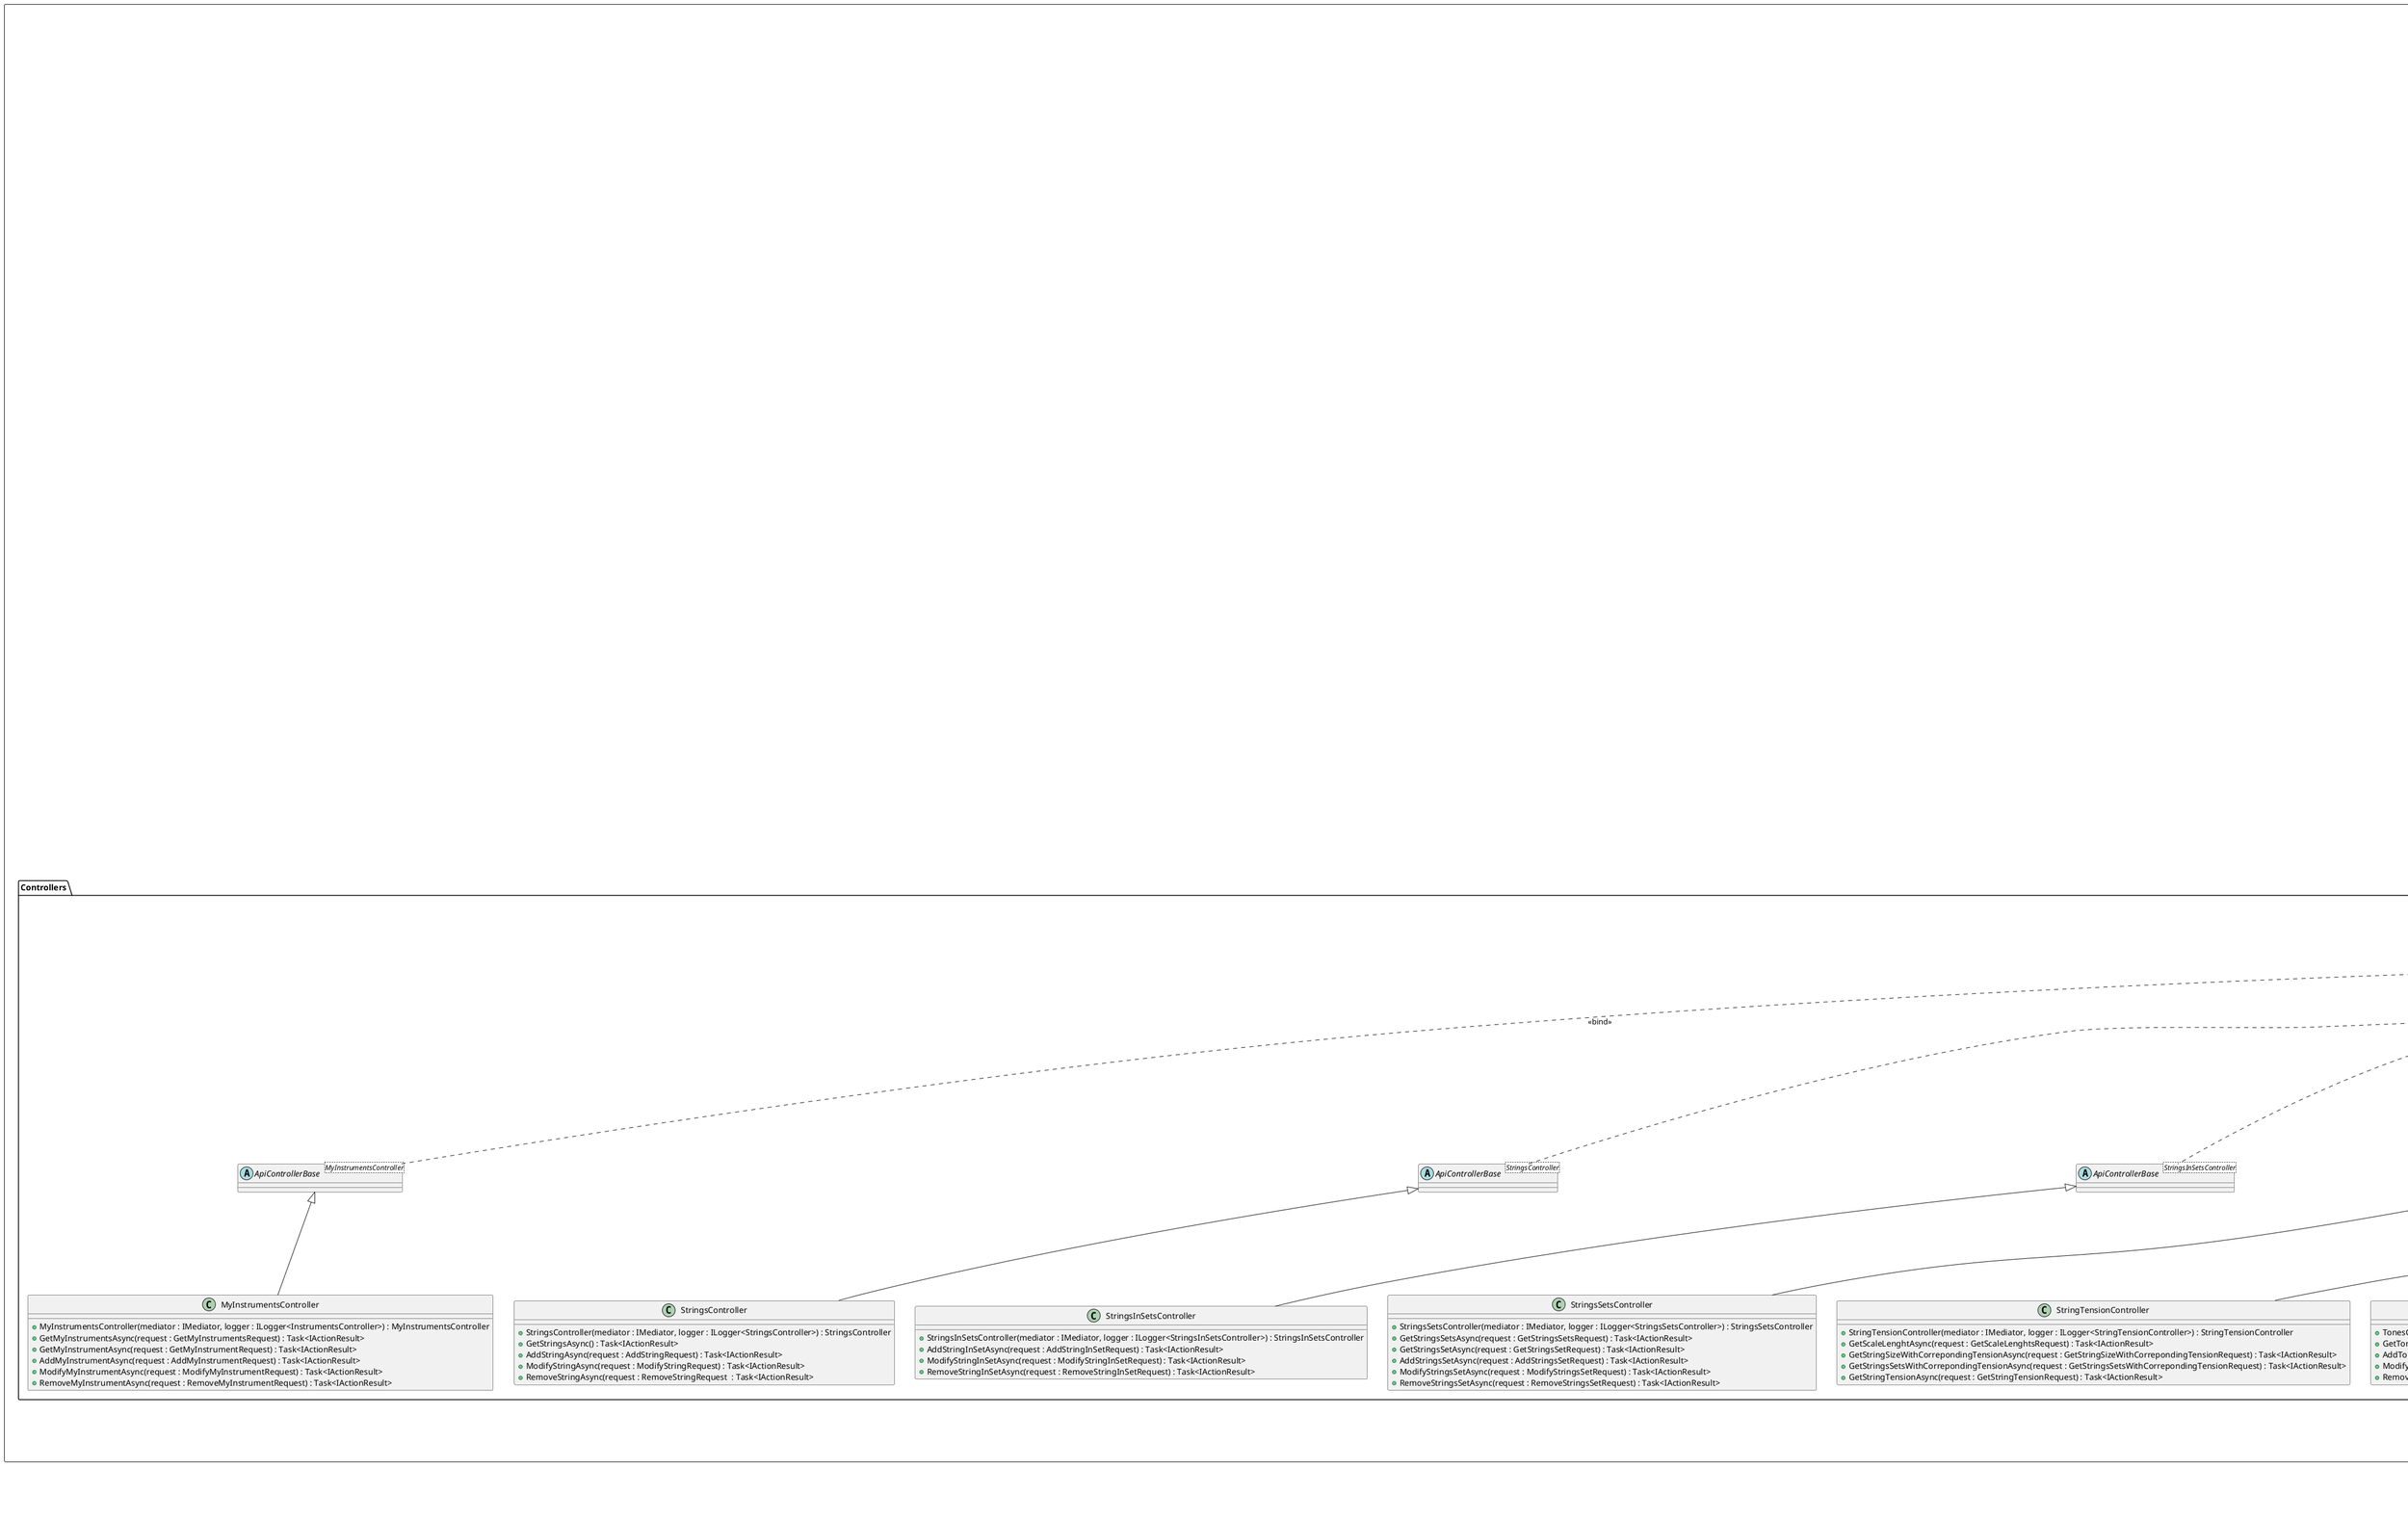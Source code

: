 @startuml ClassDiagram

interface IActionResult

interface IMediator
interface IMapper 

class DbContext
interface IDesignTimeDbContextFactory<T>
interface "IDesignTimeDbContextFactory<StringManagerStorageContext>" as IDesignTimeDbContextFactory_StringManagerStorageContext

interface IRequest<T>
interface "IRequest<StatusCodeResponse<InstalledString>>" as IRequest_InstalledString
interface "IRequest<StatusCodeResponse<Instrument>>" as IRequest_Instrument
interface "IRequest<StatusCodeResponse<List<Instrument>>>" as IRequest_ListInstrument
interface "IRequest<StatusCodeResponse<Manufacturer>>" as IRequest_Manufacturer
interface "IRequest<StatusCodeResponse<List<Manufacturer>>>" as IRequest_ListManufacturer
interface "IRequest<StatusCodeResponse<MyInstrument>>" as IRequest_MyInstrument
interface "IRequest<StatusCodeResponse<List<MyInstrument>>>" as IRequest_ListMyInstrument
interface "IRequest<StatusCodeResponse<StringInSet>>" as IRequest_StringInSet
interface "IRequest<StatusCodeResponse<String>>" as IRequest_String
interface "IRequest<StatusCodeResponse<List<String>>>" as IRequest_ListString
interface "IRequest<StatusCodeResponse<StringsSet>>" as IRequest_StringsSet
interface "IRequest<StatusCodeResponse<List<StringsSet>>>" as IRequest_ListStringsSet
interface "IRequest<StatusCodeResponse<ToneInTuning>>" as IRequest_ToneInTuning
interface "IRequest<StatusCodeResponse<Tone>>" as IRequest_Tone
interface "IRequest<StatusCodeResponse<List<Tone>>>" as IRequest_ListTone
interface "IRequest<StatusCodeResponse<Tuning>>" as IRequest_Tuning
interface "IRequest<StatusCodeResponse<List<Tuning>>>" as IRequest_ListTuning
interface "IRequest<StatusCodeResponse<User>>" as IRequest_User
interface "IRequest<StatusCodeResponse<List<User>>>" as IRequest_ListUser
interface "IRequest<StatusCodeResponse<int[]>>" as IRequest_ints
interface "IRequest<StatusCodeResponse<double?>>" as IRequest_double

interface IRequestHandler<TRequest, TResponse>
interface "IRequestHandler<AddInstalledStringRequest, StatusCodeResponse<Core.Models.InstalledString>>" as IRequestHandlerAddInstalledStringRequest
interface "IRequestHandler<AddInstrumentRequest, StatusCodeResponse<Core.Models.Instrument>>" as IRequestHandlerAddInstrumentRequest
interface "IRequestHandler<AddManufacturerRequest, StatusCodeResponse<Core.Models.Manufacturer>>" as IRequestHandlerAddManufacturerHandler
interface "IRequestHandler<AddMyInstrumentRequest, StatusCodeResponse<Core.Models.MyInstrument>>" as IRequestHandlerAddMyInstrumentHandler
interface "IRequestHandler<AddStringRequest, StatusCodeResponse<Core.Models.String>>" as IRequestHandlerAddStringHandler
interface "IRequestHandler<AddStringInSetRequest, StatusCodeResponse<Core.Models.StringInSet>>" as IRequestHandlerAddStringInSetHandler
interface "IRequestHandler<AddStringsSetRequest, StatusCodeResponse<Core.Models.StringsSet>>" as IRequestHandlerAddStringsSetHandler
interface "IRequestHandler<AddToneRequest, StatusCodeResponse<Core.Models.Tone>>" as IRequestHandlerAddToneHandler
interface "IRequestHandler<AddToneInTuningRequest, StatusCodeResponse<Core.Models.ToneInTuning>>" as IRequestHandlerAddToneInTuningHandler
interface "IRequestHandler<AddTuningRequest, StatusCodeResponse<Core.Models.Tuning>>" as IRequestHandlerAddTuningHandler
interface "IRequestHandler<AddUserRequest, StatusCodeResponse<Core.Models.User>>" as IRequestHandlerAddUserHandler
interface "IRequestHandler<GetInstrumentsRequest, StatusCodeResponse<List<Instrument>>>" as IRequestHandlerGetInstrumentsHandler
interface "IRequestHandler<GetInstrumentsManufacturersRequest, StatusCodeResponse<List<Manufacturer>>>" as IRequestHandlerGetInstrumentsManufacturersHandler
interface "IRequestHandler<GetMyInstrumentRequest, StatusCodeResponse<MyInstrument>>" as IRequestHandlerGetMyInstrumentHandler
interface "IRequestHandler<GetMyInstrumentsRequest, StatusCodeResponse<List<MyInstrumentList>>>" as IRequestHandlerGetMyInstrumentsHandler
interface "IRequestHandler<GetScaleLenghtsRequest, StatusCodeResponse<int[]>>" as IRequestHandlerGetScaleLenghtsHandler
interface "IRequestHandler<GetStringsRequest, StatusCodeResponse<List<String>>>" as IRequestHandlerGetStringsHandler
interface "IRequestHandler<GetStringSizeWithCorrepondingTensionRequest, StatusCodeResponse<List<String>>>" as IRequestHandlerGetStringSizeWithCorrepondingTensionHandler
interface "IRequestHandler<GetStringsManufacturersRequest, StatusCodeResponse<List<Manufacturer>>>" as IRequestHandlerGetStringsManufacturersHandler
interface "IRequestHandler<GetStringsSetRequest, StatusCodeResponse<StringsSet>>" as IRequestHandlerGetStringsSetHandler
interface "IRequestHandler<GetStringsSetsRequest, StatusCodeResponse<List<StringsSet>>>" as IRequestHandlerGetStringsSetsHandler
interface "IRequestHandler<GetStringsSetsWithCorrepondingTensionRequest, StatusCodeResponse<List<Core.Models.StringsSet>>>" as IRequestHandlerGetStringsSetsWithCorrepondingTensionHandler
interface "IRequestHandler<GetStringTensionRequest, StatusCodeResponse<double?>>" as IRequestHandlerGetStringTensionHandler
interface "IRequestHandler<GetTonesRequest, StatusCodeResponse<List<Tone>>>" as IRequestHandlerGetTonesHandler
interface "IRequestHandler<GetTuningRequest, StatusCodeResponse<Tuning>>" as IRequestHandlerGetTuningHandler
interface "IRequestHandler<GetTuningsRequest, StatusCodeResponse<List<TuningList>>>" as IRequestHandlerGetTuningsHandler
interface "IRequestHandler<GetUserRequest, StatusCodeResponse<User>>" as IRequestHandlerGetUserHandler
interface "IRequestHandler<GetUsersRequest, StatusCodeResponse<List<User>>>" as IRequestHandlerGetUsersHandler
interface "IRequestHandler<ModifyInstalledStringRequest, StatusCodeResponse<InstalledString>>" as IRequestHandlerModifyInstalledStringHandler
interface "IRequestHandler<ModifyInstrumentRequest, StatusCodeResponse<Instrument>>" as IRequestHandlerModifyInstrumentHandler
interface "IRequestHandler<ModifyManufacturerRequest, StatusCodeResponse<Manufacturer>>" as IRequestHandlerModifyManufacturerHandler
interface "IRequestHandler<ModifyMyInstrumentRequest, StatusCodeResponse<MyInstrument>>" as IRequestHandlerModifyMyInstrumentHandler
interface "IRequestHandler<ModifyStringRequest, StatusCodeResponse<String>>" as IRequestHandlerModifyStringHandler
interface "IRequestHandler<ModifyStringInSetRequest, StatusCodeResponse<StringInSet>>" as IRequestHandlerModifyStringInSetHandler
interface "IRequestHandler<ModifyStringsSetRequest, StatusCodeResponse<StringsSet>>" as IRequestHandlerModifyStringsSetHandler
interface "IRequestHandler<ModifyToneRequest, StatusCodeResponse<Tone>>" as IRequestHandlerModifyToneHandler
interface "IRequestHandler<ModifyTuningRequest, StatusCodeResponse<Tuning>>" as IRequestHandlerModifyTuningHandler
interface "IRequestHandler<ModifyUserRequest, StatusCodeResponse<User>>" as IRequestHandlerModifyUserHandler
interface "IRequestHandler<RemoveInstalledStringRequest, StatusCodeResponse<InstalledString>>" as IRequestHandlerRemoveInstalledStringHandler
interface "IRequestHandler<RemoveInstrumentRequest, StatusCodeResponse<Instrument>>" as IRequestHandlerRemoveInstrumentHandler
interface "IRequestHandler<RemoveManufacturerRequest, StatusCodeResponse<Manufacturer>>" as IRequestHandlerRemoveManufacturerHandler
interface "IRequestHandler<RemoveMyInstrumentRequest, StatusCodeResponse<MyInstrument>>" as IRequestHandlerRemoveMyInstrumentHandler
interface "IRequestHandler<RemoveStringRequest, StatusCodeResponse<String>>" as IRequestHandlerRemoveStringHandler
interface "IRequestHandler<RemoveStringsSetRequest, StatusCodeResponse<StringsSet>>" as IRequestHandlerRemoveStringsSetHandler
interface "IRequestHandler<RemoveToneRequest, StatusCodeResponse<Tone>>" as IRequestHandlerRemoveToneHandler
interface "IRequestHandler<RemoveToneInTuningRequest, StatusCodeResponse<ToneInTuning>>" as IRequestHandlerRemoveToneInTuningHandler
interface "IRequestHandler<RemoveTuningRequest, StatusCodeResponse<Tuning>>" as IRequestHandlerRemoveTuningHandler

class Profile

class AbstractValidator<T>
class "AbstractValidator<AddInstalledStringRequest>" as AbstractValidator_AddInstalledStringRequest
class "AbstractValidator<AddInstrumentRequest>" as AbstractValidator_AddInstrumentRequest
class "AbstractValidator<AddManufacturerRequest>" as AbstractValidator_AddManufacturerRequest
class "AbstractValidator<AddMyInstrumentRequest>" as AbstractValidator_AddMyInstrumentRequest
class "AbstractValidator<AddStringInSetRequest>" as AbstractValidator_AddStringInSetRequest
class "AbstractValidator<AddStringRequest>" as AbstractValidator_AddStringRequest
class "AbstractValidator<AddStringsSetRequest>" as AbstractValidator_AddStringsSetRequest
class "AbstractValidator<AddToneInTuningRequest>" as AbstractValidator_AddToneInTuningRequest
class "AbstractValidator<AddToneRequest>" as AbstractValidator_AddToneRequest
class "AbstractValidator<AddTuningRequest>" as AbstractValidator_AddTuningRequest
class "AbstractValidator<AddUserRequest>" as AbstractValidator_AddUserRequest
class "AbstractValidator<GetScaleLenghtsRequest>" as AbstractValidator_GetScaleLenghtsRequest
class "AbstractValidator<GetStringSizeWithCorrepondingTensionRequest>" as AbstractValidator_GetStringSizeWithCorrepondingTensionRequest
class "AbstractValidator<GetStringsSetsWithCorrepondingTensionRequest>" as AbstractValidator_GetStringsSetsWithCorrepondingTensionRequest
class "AbstractValidator<GetStringTensionRequest>" as AbstractValidator_GetStringTensionRequest
class "AbstractValidator<ModifyInstalledStringRequest>" as AbstractValidator_ModifyInstalledStringRequest
class "AbstractValidator<ModifyInstrumentRequest>" as AbstractValidator_ModifyInstrumentRequest
class "AbstractValidator<ModifyManufacturerRequest>" as AbstractValidator_ModifyManufacturerRequest
class "AbstractValidator<ModifyMyInstrumentRequest>" as AbstractValidator_ModifyMyInstrumentRequest
class "AbstractValidator<ModifyStringInSetRequest>" as AbstractValidator_ModifyStringInSetRequest
class "AbstractValidator<ModifyStringRequest>" as AbstractValidator_ModifyStringRequest
class "AbstractValidator<ModifyStringsSetRequest>" as AbstractValidator_ModifyStringsSetRequest
class "AbstractValidator<ModifyToneInTuningRequest>" as AbstractValidator_ModifyToneInTuningRequest
class "AbstractValidator<ModifyToneRequest>" as AbstractValidator_ModifyToneRequest
class "AbstractValidator<ModifyTuningRequest>" as AbstractValidator_ModifyTuningRequest
class "AbstractValidator<ModifyUserRequest>" as AbstractValidator_ModifyUserRequest
class "AbstractValidator<RemoveInstalledStringRequest>" as AbstractValidator_RemoveInstalledStringRequest
class "AbstractValidator<RemoveInstrumentRequest>" as AbstractValidator_RemoveInstrumentRequest
class "AbstractValidator<RemoveManufacturerRequest>" as AbstractValidator_RemoveManufacturerRequest
class "AbstractValidator<RemoveMyInstrumentRequest>" as AbstractValidator_RemoveMyInstrumentRequest
class "AbstractValidator<RemoveStringInSetRequest>" as AbstractValidator_RemoveStringInSetRequest
class "AbstractValidator<RemoveStringRequest>" as AbstractValidator_RemoveStringRequest
class "AbstractValidator<RemoveStringsSetRequest>" as AbstractValidator_RemoveStringsSetRequest
class "AbstractValidator<RemoveToneInTuningRequest>" as AbstractValidator_RemoveToneInTuningRequest
class "AbstractValidator<RemoveToneRequest>" as AbstractValidator_RemoveToneRequest
class "AbstractValidator<RemoveTuningRequest>" as AbstractValidator_RemoveTuningRequest

'StringManager classes
package StringManager <<Rectangle>>
{
    class Program
    {
        +{static} Main(args : string[]) : void
        +{static} CreateHostBuilder(args : string[]) : IHostBuilder
    }

    class Startup
    {
        +Configuration : IConfiguration
        +Startup(configuration : IConfiguration ) : Startup
        +ConfigureServices(services : IServiceCollection ) : void
        +Configure(app : IApplicationBuilder, env : IWebHostEnvironment) : void
    }

    class BasicAuthenticationHandler
    {
        -IQueryExecutor queryExecutor 
        +BasicAuthenticationHandler BasicAuthenticationHandler(options : IOptionsMonitor< AuthenticationSchemeOptions >, logger : ILoggerFactory, encoder : UrlEncoder, clock : ISystemClock, queryExecutor : IQueryExecutor)
        #Task<AuthenticateResult> HandleAuthenticateAsync()
    }

    package Controllers <<folder>>
    {
        abstract class ApiControllerBase < TController >
        {
            -mediator : IMediator 
            -logger : ILogger< TController > 
            +ApiControllerBase(mediator : IMediator, logger : ILogger<TController>) : ApiControllerBase 
            #HandleResult<TRequest, TResponse, TModel>(request : TRequest) : Task<IActionResult> 
        }

        class InstalledStringsController
        {
            +InstalledStringsController(mediator : IMediator, logger : ILogger<InstalledStringsController>) : InstalledStringsController 
            +AddInstalledStringAsync(request : AddInstalledStringRequest) : Task<IActionResult> 
            +ModifyInstalledStringAsync(request : ModifyInstalledStringRequest) : Task<IActionResult> 
            +RemoveInstalledStringAsync(request : RemoveInstalledStringRequest) : Task<IActionResult> 
        }

        abstract class "ApiControllerBase<InstalledStringsController>" as ApiControllerBase_InstalledStringsController

        class InstrumentsController
        {
            +InstrumentsController(mediator : IMediator, logger : ILogger<InstrumentsController>) : InstrumentsController 
            +GetInstrumentsAsync() : Task<IActionResult>
            +AddInstrumentAsync(request : AddInstrumentRequest) : Task<IActionResult>
            +ModifyInstrumentAsync(request : ModifyInstrumentRequest) : Task<IActionResult>
            +RemoveInstrumentAsync(request : RemoveInstrumentRequest) : Task<IActionResult>
        }

        abstract class "ApiControllerBase<InstrumentsController>" as ApiControllerBase_InstrumentsController

        class ManufacturersController
        {
            +ManufacturersController(mediator : IMediator, logger : ILogger<InstrumentsController>) : ManufacturersController
            +GetInstrumentsManufacturersAsync() : Task<IActionResult>
            +GetStringsManufacturersAsync() : Task<IActionResult>
            +AddManufacturerAsync(request : AddManufacturerRequest) : Task<IActionResult>
            +ModifyManufacturerAsync(request : ModifyManufacturerRequest) : Task<IActionResult>
            +RemoveManufacturerAsync(request : RemoveManufacturerRequest) : Task<IActionResult>
        }

        abstract class "ApiControllerBase<ManufacturersController>" as ApiControllerBase_ManufacturersController

        class MyInstrumentsController
        {
            +MyInstrumentsController(mediator : IMediator, logger : ILogger<InstrumentsController>) : MyInstrumentsController 
            +GetMyInstrumentsAsync(request : GetMyInstrumentsRequest) : Task<IActionResult>
            +GetMyInstrumentAsync(request : GetMyInstrumentRequest) : Task<IActionResult>
            +AddMyInstrumentAsync(request : AddMyInstrumentRequest) : Task<IActionResult>
            +ModifyMyInstrumentAsync(request : ModifyMyInstrumentRequest) : Task<IActionResult>
            +RemoveMyInstrumentAsync(request : RemoveMyInstrumentRequest) : Task<IActionResult>
        }

        abstract class "ApiControllerBase<MyInstrumentsController>" as ApiControllerBase_MyInstrumentsController

        class StringsController
        {
            +StringsController(mediator : IMediator, logger : ILogger<StringsController>) : StringsController 
            +GetStringsAsync() : Task<IActionResult> 
            +AddStringAsync(request : AddStringRequest) : Task<IActionResult> 
            +ModifyStringAsync(request : ModifyStringRequest) : Task<IActionResult> 
            +RemoveStringAsync(request : RemoveStringRequest  : Task<IActionResult> 
        }

        abstract class "ApiControllerBase<StringsController>" as ApiControllerBase_StringsController

        class StringsInSetsController
        {
            +StringsInSetsController(mediator : IMediator, logger : ILogger<StringsInSetsController>) : StringsInSetsController
            +AddStringInSetAsync(request : AddStringInSetRequest) : Task<IActionResult>
            +ModifyStringInSetAsync(request : ModifyStringInSetRequest) : Task<IActionResult>
            +RemoveStringInSetAsync(request : RemoveStringInSetRequest) : Task<IActionResult>
        }

        abstract class "ApiControllerBase<StringsInSetsController>" as ApiControllerBase_StringsInSetsController

        class StringsSetsController
        {
            +StringsSetsController(mediator : IMediator, logger : ILogger<StringsSetsController>) : StringsSetsController 
            +GetStringsSetsAsync(request : GetStringsSetsRequest) : Task<IActionResult>
            +GetStringsSetAsync(request : GetStringsSetRequest) : Task<IActionResult>
            +AddStringsSetAsync(request : AddStringsSetRequest) : Task<IActionResult>
            +ModifyStringsSetAsync(request : ModifyStringsSetRequest) : Task<IActionResult>
            +RemoveStringsSetAsync(request : RemoveStringsSetRequest) : Task<IActionResult>
        }

        abstract class "ApiControllerBase<StringsSetsController>" as ApiControllerBase_StringsSetsController

        class StringTensionController 
        {
            +StringTensionController(mediator : IMediator, logger : ILogger<StringTensionController>) : StringTensionController
            +GetScaleLenghtAsync(request : GetScaleLenghtsRequest) : Task<IActionResult>
            +GetStringSizeWithCorrepondingTensionAsync(request : GetStringSizeWithCorrepondingTensionRequest) : Task<IActionResult>
            +GetStringsSetsWithCorrepondingTensionAsync(request : GetStringsSetsWithCorrepondingTensionRequest) : Task<IActionResult>
            +GetStringTensionAsync(request : GetStringTensionRequest) : Task<IActionResult>
        }

        abstract class "ApiControllerBase<StringTensionController>" as ApiControllerBase_StringTensionController

        class TonesController
        {
            +TonesController(mediator : IMediator, logger : ILogger<TonesController>) : TonesController
            +GetTonesAsync() : Task<IActionResult>
            +AddToneAsync(request : AddToneRequest) : Task<IActionResult>
            +ModifyToneAsync(request : ModifyToneRequest) : Task<IActionResult>
            +RemoveToneAsync(request : RemoveToneRequest) : Task<IActionResult>
        }

        abstract class "ApiControllerBase<TonesController>" as ApiControllerBase_TonesController

        class TonesInTuningsController
        {
            +TonesInTuningsController(mediator : IMediator, logger : ILogger<TonesInTuningsController>) : TonesInTuningsController
            +AddToneInTuningAsync(request : AddToneInTuningRequest) : Task<IActionResult>
            +ModifyToneInTuningAsync(request : ModifyToneInTuningRequest) : Task<IActionResult>
            +RemoveToneInTuningAsync(request : RemoveToneInTuningRequest) : Task<IActionResult>
        }

        abstract class "ApiControllerBase<TonesInTuningsController>" as ApiControllerBase_TonesInTuningsController

        class TuningsController
        {
            +TuningsController(mediator : IMediator, logger : ILogger<TuningsController>) : TuningsController
            +GetTuningsAsync() : Task<IActionResult>
            +GetTuningAsync(request : GetTuningRequest) : Task<IActionResult>
            +AddTuningAsync(request : AddTuningRequest) : Task<IActionResult>
            +ModifyTuningAsync(request : ModifyTuningRequest) : Task<IActionResult>
            +RemoveTuningAsync(request : RemoveTuningRequest) : Task<IActionResult>
        }

        abstract class "ApiControllerBase<TuningsController>" as ApiControllerBase_TuningsController

        class UsersController
        {
            +UsersController(mediator : IMediator, logger : ILogger<UsersController>) : UsersController
            +GetUsersAsync(request : GetUsersRequest) : Task<IActionResult>
            +GetUserAsync() : Task<IActionResult>
            +AddUserAsync(request : AddUserRequest) : Task<IActionResult>
            +ModifyUserAsync(request : ModifyUserRequest) : Task<IActionResult>
        }

        abstract class "ApiControllerBase<UsersController>" as ApiControllerBase_UsersController
    }
}

package StringManager.Core <<Rectangle>>
{
    package Enums <<folder>>
    {
        enum AccountType
        {
            User
            Admin
        }

        enum GuitarDailyMaintanance
        {
            CleanHandsWipedStrings
            WipedString
            CleanHands
            PlayAsIs
        }

        enum PlayStyle
        {
            Hard
            Moderate
            Light  
        }

        enum StringType
        {
            PlainNikled,
            WoundNikled,
            PlainBrass,
            WoundBrass,
            PlainNylon,
            WoundNylon
        }

        enum WhereGuitarKept
        {
            Stand,
            SoftCase,
            HardCase
        }
    }

    package Models <<folder>>
    {
        class "InstalledString" as ModelInstalledString
        {
            +Id : int 
            +StringId : int
            +ToneId : int 
            +Manufacturer : string
            +StringType : StringType
            +Size : int 
            +SpecificWeight : double
            +Position : int
            +ToneName : string
            +Frequency : int
            +WaveLenght : int
        }

        class "Instrument" as ModelInstrument
        {
            +Id : int
            +Manufacturer : string
            +Model : string 
            +NumberOfStrings : int
            +ScaleLenghtBass : int
            +ScaleLenghtTreble : int
        }

        class "Manufacturer" as ModelManufacturer
        {
            +Id : int 
            +Name : string
        }

        package ModelResult <<Rectangle>>
        {
            class ModelResult < T >
            {
                +Error : string 
                +Data : T
            }

            class ModelActionResult< T >
            {
                -result : ModelResult<T>
                -statusCode : int
                +ModelActionResult(statusCode : int, data : T, error : string = null) : ModelActionResult
                ~IActionResult.ExecuteResultAsync(context : ActionContext) : Task
            }
        }

        class "MyInstrument" as ModelMyInstrument
        {
            +Id : int
            +OwnName : string
            +Manufacturer : string 
            +Model : string
            +NumberOfStrings : int
            +ScaleLenghtBass : int
            +ScaleLenghtTreble : int
            +GuitarPlace : WhereGuitarKept
            +HoursPlayedWeekly : int
            +InstalledStrings : List<InstalledString>
            +NeededLuthierVisit : bool 
            +LastDeepCleaning : DateTime? 
            +NextDeepCleaning : DateTime? 
            +LastStringChange : DateTime? 
            +NextStringChange : DateTime? 
        }

        class MyInstrumentList 
        {
            +Id : int
            +OwnName : string
            +Manufacturer : string
            +Model : string
            +NumberOfStrings : int
            +ScaleLenghtBass : int
            +ScaleLenghtTreble : int
        }

        class "String" as ModelString
        {
            +Id : int
            +Manufacturer : string
            +NumberOfDaysGood : int
            +StringType : StringType
            +Size : int
            +SpecificWeight : double
        }

        class "StringInSet" as ModelStringInSet
        {
            +Id : int
            +StringId : int
            +Manufacturer : string
            +StringType : StringType
            +Size : int
            +SpecificWeight : double
            +Position : int
        }

        class "StringsSet" as ModelStringsSet
        {
            +Id : int 
            +Name : string 
            +NumberOfStrings : int 
            +StringsInSet : List<StringInSet> 
        }

        class "Tone" as ModelTone
        {
            +Id : int 
            +Name : string
            +Frequency : int 
            +WaveLenght : int 
        }

        class "ToneInTuning" as ModelToneInTuning
        {
            +Id : int 
            +Position : int 
            +ToneName : string
            +Frequency : int 
            +WaveLenght : int 
        }

        class "Tuning" as ModelTuning
        {
            +Id : int 
            +Name : string
            +NumberOfStrings : int 
            +TonesInTuning : List<ToneInTuning> 
        }

        class TuningList
        {
            +Id : int 
            +Name : string
            +NumberOfStrings : int 
        }

        class "User" as ModelUser
        {
            +Id : int 
            +Username : string
            +Email : string
            +DailyMaintanance : GuitarDailyMaintanance 
            +PlayStyle : PlayStyle 
            +AccountType : AccountType 
        }
    }
}

package StringManager.DataAccess <<Rectangle>>
{
    package CQRS <<folder>>
    {
        package Commands <<folder>>
        {
            abstract class CommandBase<TParameter, TResult>
            {
                +Parameter : TParameter
                +{abstract} Execute(context : StringManagerStorageContext ) : Task<TResult> 
            }

            abstract class "CommandBase<InstalledString,InstalledString>" as CommandBase_InstalledString

            class AddInstalledStringCommand
            {
                +Execute(context : StringManagerStorageContext) : Task<InstalledString> 
            }

            class ModifyInstalledStringCommand
            {
                +Execute(context : StringManagerStorageContext) : Task<InstalledString> 
            }

            class RemoveInstalledStringCommand
            {
                +Execute(context : StringManagerStorageContext) : Task<InstalledString> 
                -Remove(context : StringManagerStorageContext, installedStringToDelete : InstalledString) : Task<InstalledString> 
            }

            abstract class "CommandBase<Instrument, Instrument>" as CommandBase_Instrument

            class AddInstrumentCommand
            {
                +Execute(context : StringManagerStorageContext) : Task<Instrument> 
            }

            class ModifyInstrumentCommand
            {
                +Execute(context : StringManagerStorageContext) : Task<Instrument> 
            }

            class RemoveInstrumentCommand
            {
                +Execute(context : StringManagerStorageContext) : Task<Instrument>
                -Remove(context : StringManagerStorageContext, instrumentToDelete : Instrument) : Task<Instrument> 
            }

            abstract class "CommandBase<Manufacturer, Manufacturer>" as CommandBase_Manufacturer

            class AddManufacturerCommand
            {
                +Execute(context : StringManagerStorageContext) : Task<Manufacturer> 
            }

            class ModifyManufacturerCommand
            {
                +Execute(context : StringManagerStorageContext) : Task<Manufacturer> 
            }

            class RemoveManufacturerCommand
            {
                +Execute(context : StringManagerStorageContext) : Task<Manufacturer>
                -Remove(context : StringManagerStorageContext, manufacturerToDelete : Manufacturer) : Task<Manufacturer> 
            }
             
            abstract class "CommandBase<MyInstrument, MyInstrument>" as CommandBase_MyInstrument

            class AddMyInstrumentCommand
            {
                +Execute(context : StringManagerStorageContext) : Task<MyInstrument> 
            }

            class ModifyMyInstrumentCommand
            {
                +Execute(context : StringManagerStorageContext) : Task<MyInstrument> 
            }

            class RemoveMyInstrumentCommand
            {
                +Execute(context : StringManagerStorageContext) : Task<MyInstrument>
                -Remove(context : StringManagerStorageContext, myInstrumentToDelete : MyInstrument) : Task<MyInstrument> 
            }

            abstract class "CommandBase<String, String>" as CommandBase_String

            class AddStringCommand
            {
                +Execute(context : StringManagerStorageContext) : Task<String> 
            }

            class ModifyStringCommand
            {
                +Execute(context : StringManagerStorageContext) : Task<String> 
            }

            class RemoveStringCommand
            {
                +Execute(context : StringManagerStorageContext) : Task<String>
                -Remove(context : StringManagerStorageContext, stringToDelete : String) : Task<String> 
            }

            abstract class "CommandBase<StringInSet, StringInSet>" as CommandBase_StringInSet

            class AddStringInSetCommand
            {
                +Execute(context : StringManagerStorageContext): Task<StringInSet> 
            }

            class ModifyStringInSetCommand
            {
                +Execute(context : StringManagerStorageContext) : Task<StringInSet> 
            }

            class RemoveStringInSetCommand
            {
                +Execute(context : StringManagerStorageContext) : Task<StringInSet>
                -Remove(context : StringManagerStorageContext, stringInSetToDelete : StringInSet) : Task<StringInSet> 
            }
            
            abstract class "CommandBase<StringsSet, StringsSet>" as CommandBase_StringsSet

            class AddStringsSetCommand
            {
                +Execute(context : StringManagerStorageContext) : Task<StringsSet>
            }
            
            class ModifyStringsSetCommand
            {
                +Execute(context : StringManagerStorageContext) : Task<StringsSet>
            }

            class RemoveStringsSetCommand
            {
                +Execute(context : StringManagerStorageContext) : Task<StringsSet>
                -Remove(context : StringManagerStorageContext, stingsSetToDelete : StringsSet) : Task<StringsSet> 
            }

            abstract class "CommandBase<Tone, Tone>" as CommandBase_Tone

            class AddToneCommand
            {
                +Execute(context : StringManagerStorageContext) : Task<Tone>
            }

            class ModifyToneCommand
            {
                +Execute(context : StringManagerStorageContext) : Task<Tone>
            }

            class RemoveToneCommand
            {
                +Execute(context : StringManagerStorageContext) : Task<Tone>
                -Remove( context, Tone toneToDelete) : Task<Tone> 
            }

            abstract class "CommandBase<ToneInTuning, ToneInTuning>" as CommandBase_ToneInTuning

            class AddToneInTuningCommand
            {
                +Execute(context : StringManagerStorageContext) : Task<ToneInTuning> 
            }

            class ModifyToneInTuningCommand
            {
                +Execute(context : StringManagerStorageContext) : Task<ToneInTuning> 
            }

            class RemoveToneInTuningCommand
            {
                +Execute(context : StringManagerStorageContext) : Task<ToneInTuning>
                -Remove(context : StringManagerStorageContext, toneInTuningToDelete : ToneInTuning) : Task<ToneInTuning> 
            }

            abstract class "CommandBase<Tuning, Tuning>" as CommandBase_Tuning

            class AddTuningCommand
            {
                +Execute(context : StringManagerStorageContext) : Task<Tuning>
            }

            class ModifyTuningCommand
            {
                +Execute(context : StringManagerStorageContext) : Task<Tuning>
            }

            class RemoveTuningCommand
            {
                +Execute(context : StringManagerStorageContext) : Task<Tuning>
                -Remove(context : StringManagerStorageContext, tuningToDelete : Tuning) : Task<Tuning> 
            }

            abstract class "CommandBase<User, User>" as CommandBase_User

            class AddUserCommand
            {
                Execute(context : StringManagerStorageContext) : Task<User> 
            }

            class ModifyUserCommand
            {
                Execute(context : StringManagerStorageContext) : Task<User> 
            }
        }

        package Queries <<folder>>
        {
            abstract class QueryBase<TResult>
            {
                +{abstract} Execute(context : StringManagerStorageContext) : Task<TResult> 
            }

            abstract class "QueryBase<InstalledString>" as QueryBase_InstalledString

            class GetInstalledStringQuery
            {
                +Id : int
                +UserId : int
                +AccountType : AccountType
                +Execute(context : StringManagerStorageContext) : Task<InstalledString> 
            }

            abstract class "QueryBase<Instrument>" as QueryBase_Instrument

            class GetInstrumentQuery
            {
                +Id : int
                +Execute(context : StringManagerStorageContext) : Task<Instrument> 
            }

            abstract class "QueryBase<List<Manufacturer>>" as QueryBase_ListManufacturer

            class GetInstrumentsManufacturersQuery
            {
                +Execute(context : StringManagerStorageContext) : Task<List<Manufacturer>> 
            }

            class GetStringsManufacturersQuery
            {
                +Execute(context : StringManagerStorageContext) : Task<List<Manufacturer>> 
            }

            abstract class "QueryBase<Manufacturer>" as QueryBase_Manufacturer

            class GetManufacturerQuery
            {
                +Id : int
                +Execute(context : StringManagerStorageContext) : Task<Manufacturer> 
            }
            
            abstract class "QueryBase<MyInstrument>" as QueryBase_MyInstrument

            class GetMyInstrumentQuery
            {
                +Id : int
                +UserId : int
                +AccountType : AccountType
                +Execute(context : StringManagerStorageContext) : Task<MyInstrument> 
            }

            abstract class "QueryBase<List<MyInstrument>>" as QueryBase_ListMyInstrument

            class GetMyInstrumentsQuery
            {
                +UserId : int?
                +Execute(context : StringManagerStorageContext) : Task<List<MyInstrument>> 
            }

            abstract class "QueryBase<StringInSet>" as QueryBase_StringInSet

            class GetStringInSetQuery
            {
                +Id : int
                +Execute(context : StringManagerStorageContext) : Task<StringInSet> 
            }

            abstract class "QueryBase<String>" as QueryBase_String

            class GetStringQuery
            {
                +Id : int
                +Execute(context : StringManagerStorageContext) : Task<String> 
            }

            abstract class "QueryBase<List<String>>" as QueryBase_ListString

            class GetStringsQuery
            {
                +Execute(context : StringManagerStorageContext) : Task<List<String>> 
            }

            abstract class "QueryBase<StringsSet>" as QueryBase_StringsSet

            class GetStringsSetQuery
            {
                +Id : int
                +Execute(context : StringManagerStorageContext) : Task<StringsSet> 
            }

            abstract class "QueryBase<List<StringsSet>>" as QueryBase_ListStringsSet

            class GetStringsSetsQuery
            {
                +StringType : StringType
                +Execute(context : StringManagerStorageContext) : Task<List<StringsSet>> 
            }

            abstract class "QueryBase<ToneInTuning>" as QueryBase_ToneInTuning

            class GetToneInTuningQuery
            {
                +Id : int
                +Execute(context : StringManagerStorageContext) : Task<ToneInTuning> 
            }

            abstract class "QueryBase<Tone>" as QueryBase_Tone

            class GetToneQuery
            {
                +Id : int
                +Execute(context : StringManagerStorageContext) : Task<Tone> 
            }

            abstract class "QueryBase<List<Tone>>" as QueryBase_ListTone

            class GetTonesQuery
            {
                +Execute(context : StringManagerStorageContext) : Task<List<Tone>> 
            }

            abstract class "QueryBase<Tuning>" as QueryBase_Tuning

            class GetTuningQuery
            {
                +Id : int
                +Execute(context : StringManagerStorageContext) : Task<Tuning> 
            }

            abstract class "QueryBase<List<Tuning>>" as QueryBase_ListTuning

            class GetTuningsQuery
            {
                +NumberOfStrings : int
                +Execute(context : StringManagerStorageContext) : Task<List<Tuning>> 
            }

            abstract class "QueryBase<User>" as QueryBase_User

            class GetUserByIdQuery
            {
                +Id : int
                +Execute(context : StringManagerStorageContext) : Task<User>
            }

            class GetUserByUsernameQuery
            {
                +Username : string
                +Execute(context : StringManagerStorageContext) : Task<User>
            }

           abstract class "QueryBase<List<User>>" as QueryBase_ListUser

           class GetUsersQuery
           {
                +Type : AccountType?
                +Execute(context : StringManagerStorageContext) : Task<List<User>>
            }
        }

        interface ICommandExecutor
        {
            Execute<TParameter, TResult>(query : CommandBase<TParameter, TResult>) : Task<TResult>
        }

        class CommandExecutor
        {
            -context : StringManagerStorageContext
            +CommandExecutor(context : StringManagerStorageContext) : CommandExecutor
            +Execute<TParameter, TResult>(query : CommandBase<TParameter, TResult>) : Task<TResult> 
        }

        interface IQueryExecutor
        {
            Execute<TResult>(query : CommandBase<TResult>) : Task<TResult>
        }

        class QueryExecutor
        {
            -context : StringManagerStorageContext
            +QueryExecutor(context : StringManagerStorageContext) : QueryExecutor
            +Execute<TParameter>(query : QueryBase<TResult>) : Task<TResult> 
        }
    }

    package Entities <<folder>>
    {
        abstract class EntityBase
        {
            +Id : int
        }

        class InstalledString
        {
            +Position : int
            +MyInstrument : MyInstrument
            +String : String
            +Tone : Tone
        }

        class Instrument
        {
            +Model : string
            +NumberOfStrings : int
            +int ScaleLenghtBass
            +ScaleLenghtTreble : int
            +Manufacturer : Manufacturer
            +MyInstruments : IEnumerable<MyInstrument>
        }

        class Manufacturer
        {
            +Name : string 
            +Instruments : IEnumerable<Instrument>
            +Strings : IEnumerable<String>
        }

        class MyInstrument
        {
            +OwnName : string
            +Instrument : Instrument 
            +InstalledStrings : IEnumerable<InstalledString>
            +User : User
            +GuitarPlace : WhereGuitarKept
            +HoursPlayedWeekly : int
            +InstalledStrings : List<InstalledString>
            +NeededLuthierVisit : bool 
            +LastDeepCleaning : DateTime? 
            +NextDeepCleaning : DateTime? 
            +LastStringChange : DateTime? 
            +NextStringChange : DateTime? 
        }

        class String
        {
            +StringType : StringType
            +Size : int 
            +SpecificWeight : double
            +NumberOfDaysGood : int
            +InstalledStrings : IEnumerable<InstalledString>
            +StringsSets : IEnumerable<StringInSet>
            +Manufacturer : Manufacturer
        }

        class StringInSet
        {
            +Position : int 
            +StringsSet : String
            +String : String
        }

        class StringsSet
        {
            +Name : string 
            +NumberOfStrings : int
            +StringsInSet : IEnumerable<StringInSet>
        }

        class Tone
        {
            +Name : string 
            +Frequency : int 
            +WaveLenght : int 
            +InstalledStrings : IEnumerable<InstalledString> 
            +TonesInTuning : IEnumerable<ToneInTuning> 
        }

        class ToneInTuning
        {
            +Tone : Tone
            +Tuning : Tuning
            +Position : int 
        }

        class Tuning
        {
            +Name : string
            +NumberOfStrings : int 
            +TonesInTuning : IEnumerable<ToneInTuning>
        }

        class User
        {
            +Username : string 
            +string Password : string 
            +string Email : string 
            +DailyMaintanance : GuitarDailyMaintanance
            +PlayStyle : PlayStyle
            +MyInstruments : IEnumerable<MyInstrument>
            +AccountType : AccountType
        }
    }

    class StringManagerStorageContext
    {
        +InstalledStrings : DbSet<InstalledString>
        +Instruments : DbSet<Instrument>
        +Manufacturers : DbSet<Manufacturer>
        +MyInstruments : DbSet<MyInstrument>
        +Strings : DbSet<String>
        +StringsInSets : DbSet<StringInSet>
        +StringsSets : DbSet<StringsSet>
        +Tones : DbSet<Tone>
        +TonesInTunings : DbSet<ToneInTuning>
        +Users : DbSet<User>
        +Tunings : DbSet<Tuning> 
        +StringManagerStorageContext(opt : DbContextOptions<StringManagerStorageContext>) : StringManagerStorageContext
    }

    class StringManagerStorageContextFactory
    {
        +CreateDbContext(args : string[] ) : StringManagerStorageContext
    }
}

package StringManager.Services <<Rectangle>>
{
    package API <<Folder>>
    {
        package Domain <<Folder>>
        {
            package Requests <<Folder>>
            {
                abstract class RequestBase<T>
                {
                    +UserId : int? 
                    +AccountType : AccountType?
                }

                abstract class "RequestBase<InstalledString>" as RequestBase_InstalledString

                class AddInstalledStringRequest
                {
                    +Position : int
                    +MyInstrumentId : int
                    +StringId : int
                    +ToneId : int
                }

                class ModifyInstalledStringRequest
                {
                    +Id : int
                    +StringId : int?
                    +ToneId : int?
                }

                class RemoveInstalledStringRequest
                {
                    +Id : int
                }

                abstract class "RequestBase<Instrument>" as RequestBase_Instrument
                abstract class "RequestBase<List<Instrument>>" as RequestBase_ListInstrument

                class AddInstrumentRequest
                {
                    +ManufacturerId : int
                    +Model : string
                    +NumberOfStrings : int
                    +ScaleLenghtBass : int
                    +ScaleLenghtTreble : int
                }

                class ModifyInstrumentRequest
                {
                    +Id : int
                    +ManufacturerId : int?
                    +Model : string
                    +NumberOfStrings : int?
                    +ScaleLenghtBass : int?
                    +ScaleLenghtTreble : int?
                }

                class RemoveInstrumentRequest
                {
                    +Id : int
                }

                class GetInstrumentsRequest{}

                abstract class "RequestBase<Manufacturer>" as RequestBase_Manufacturer
                abstract class "RequestBase<List<Manufacturer>>" as RequestBase_ListManufacturer

                class AddManufacturerRequest
                {
                    +Name : string
                }

                class GetInstrumentsManufacturersRequest{}

                class GetStringsManufacturersRequest{}

                class ModifyManufacturerRequest
                {
                    +Id : int
                    +Name : string
                }

                class RemoveManufacturerRequest
                {
                    +Id : int
                }

                abstract class "RequestBase<MyInstrument>" as RequestBase_MyInstrument
                abstract class "RequestBase<List<MyInstrument>>" as RequestBase_ListMyInstrument

                class AddMyInstrumentRequest
                {
                    +InstrumentId : int
                    +OwnName : string
                    +HoursPlayedWeekly : int
                    +GuitarPlace : WhereGuitarKept
                    +NeededLuthierVisit : bool
                    +LastDeepCleaning : DateTime
                    +LastStringChange : DateTime
                }

                class ModifyMyInstrumentRequest
                {
                    +Id : int
                    +OwnName : string
                    +HoursPlayedWeekly : int?
                    +GuitarPlace : WhereGuitarKept?
                    +NeededLuthierVisit : bool?
                    +LastDeepCleaning : DateTime?
                    +LastStringChange : DateTime?
                }

                class GetMyInstrumentRequest
                {
                    +Id : int
                }

                class GetMyInstrumentsRequest
                {
                    +RequestUserId : int?
                }

                class RemoveMyInstrumentRequest
                {
                    +Id : int
                }

                abstract class "RequestBase<StringInSet>" as RequestBase_StringInSet

                class AddStringInSetRequest
                {
                    +Position : int
                    +StringsSetId : int
                    +StringId : int
                }

                class ModifyStringInSetRequest
                {
                    +Id : int
                    +Position : int?
                    +StringsSetId : int?
                    +StringId : int?
                }

                class RemoveStringInSetRequest
                {
                    +Id : int
                }

                abstract class "RequestBase<String>" as RequestBase_String
                abstract class "RequestBase<List<String>>" as RequestBase_ListString

                class AddStringRequest
                {
                    +StringType : StringType
                    +Size : int
                    +SpecificWeight : double
                    +NumberOfDaysGood : int
                    +ManufacturerId : int
                }

                class ModifyStringRequest
                {
                    +Id : int
                    +StringType : StringType?
                    +Size : int?
                    +SpecificWeight : double?
                    +NumberOfDaysGood : int?
                    +ManufacturerId : int?
                }

                class GetStringSizeWithCorrepondingTensionRequest
                {
                    +ScaleLength : int?
                    +StringId : int?
                    +PrimaryToneId : int?
                    +ResultToneId : int?
                }

                class GetStringsRequest{}

                class RemoveStringRequest
                {
                    +Id : int
                }

                abstract class "RequestBase<StringsSet>" as RequestBase_StringsSet
                abstract class "RequestBase<List<StringsSet>>" as RequestBase_ListStringsSet

                class AddStringsSetRequest
                {
                    +Name : string
                    +NumberOfStrings : int
                }

                class ModifyStringsSetRequest
                {
                    +Id : int
                    +Name : string
                    +NumberOfStrings : int?
                }

                class GetStringsSetRequest
                {
                    +Id : int
                }

                class GetStringsSetsRequest
                {
                    +StringType : StringType
                }

                class GetStringsSetsWithCorrepondingTensionRequest
                {
                    +MyInstrumentId : int?
                    +StringType : StringType?
                    +ResultTuningId : int?
                }

                class RemoveStringsSetRequest
                {
                    +Id : int
                }

                abstract class "RequestBase<ToneInTuning>" as RequestBase_ToneInTuning

                class AddToneInTuningRequest
                {
                    +ToneId : int
                    +TuningId : int
                    +Position : int
                }

                class ModifyToneInTuningRequest
                {
                    +Id : int
                    +ToneId : int?
                    +TuningId : int?
                    +Position : int?
                }

                class RemoveToneInTuningRequest
                {
                    +Id : int
                }

                abstract class "RequestBase<Tone>" as RequestBase_Tone
                abstract class "RequestBase<List<Tone>>" as RequestBase_ListTone

                class AddToneRequest
                {
                    +Name : string
                    +Frequency : int
                    +WaveLenght : int
                }

                class ModifyToneRequest
                {
                    +Id : int
                    +Name : string
                    +Frequency : int?
                    +WaveLenght : int?
                }

                class GetTonesRequest{}

                class RemoveToneRequest
                {
                    +Id : int
                }

                abstract class "RequestBase<Tuning>" as RequestBase_Tuning
                abstract class "RequestBase<List<Tuning>>" as RequestBase_ListTuning

                class AddTuningRequest
                {
                    +Name : string
                    +NumberOfStrings : int
                }

                class ModifyTuningRequest
                {
                    +Id : int
                    +Name : string
                    +NumberOfStrings : int?
                }

                class GetTuningRequest
                {
                    +Id : int
                }

                class GetTuningsRequest
                {
                    +NumberOfStrings : int
                }

                class RemoveTuningRequest
                {
                    +Id : int
                }

                abstract class "RequestBase<User>" as RequestBase_User
                abstract class "RequestBase<List<User>>" as RequestBase_ListUser

                class AddUserRequest
                {
                    +Username : string
                    +Password : string
                    +Email : string
                    +DailyMaintanance : GuitarDailyMaintanance
                    +PlayStyle : PlayStyle
                    +AccountTypeToAdd : AccountType?
                }

                class ModifyUserRequest
                {
                    +Id : int?
                    +Username : string
                    +Password : string
                    +Email : string
                    +DailyMaintanance : GuitarDailyMaintanance?
                    +PlayStyle : PlayStyle?
                    +AccountTypeToAdd : AccountType?
                }

                class GetUserRequest{}

                class GetUsersRequest
                {
                    +Type : AccountType?
                }

                abstract class "RequestBase<int[]>" as RequestBase_ints

                class GetScaleLenghtsRequest
                {
                    +InstrumentId : int?
                }

                abstract class "RequestBase<double?>" as RequestBase_double

                class GetStringTensionRequest
                {
                    +StringId : int?
                    +ToneId : int?
                    +ScaleLenght : int
                }
            }

            class StatusCodeResponse<T>
            {
                +Result : ModelActionResult<T>
            }

            class "StatusCodeResponse<InstalledString>" as StatusCodeResponse_InstalledString

            class "StatusCodeResponse<Instrument>" as StatusCodeResponse_Instrument
            class "StatusCodeResponse<List<Instrument>>" as StatusCodeResponse_ListInstrument

            class "StatusCodeResponse<Manufacturer>" as StatusCodeResponse_Manufacturer
            class "StatusCodeResponse<List<Manufacturer>>" as StatusCodeResponse_ListManufacturer

            class "StatusCodeResponse<MyInstrument>" as StatusCodeResponse_MyInstrument
            class "StatusCodeResponse<List<MyInstrument>>" as StatusCodeResponse_ListMyInstrument

            class "StatusCodeResponse<StringInSet>" as StatusCodeResponse_StringInSet

            class "StatusCodeResponse<String>" as StatusCodeResponse_String
            class "StatusCodeResponse<List<String>>" as StatusCodeResponse_ListString

            class "StatusCodeResponse<StringsSet>" as StatusCodeResponse_StringsSet
            class "StatusCodeResponse<List<StringsSet>>" as StatusCodeResponse_ListStringsSet

            class "StatusCodeResponse<ToneInTuning>" as StatusCodeResponse_ToneInTuning

            class "StatusCodeResponse<Tone>" as StatusCodeResponse_Tone
            class "StatusCodeResponse<List<Tone>>" as StatusCodeResponse_ListTone

            class "StatusCodeResponse<Tuning>" as StatusCodeResponse_Tuning
            class "StatusCodeResponse<List<Tuning>>" as StatusCodeResponse_ListTuning

            class "StatusCodeResponse<User>" as StatusCodeResponse_User
            class "StatusCodeResponse<List<User>>" as StatusCodeResponse_ListUser

            class "StatusCodeResponse<int[]>" as StatusCodeResponse_ints

            class "StatusCodeResponse<double?>" as StatusCodeResponse_double
        }
        package Handlers <<Folder>>
        {
            class AddInstalledStringHandler
            {
                -queryExecutor : IQueryExecutor
                -mapper : IMapper
                -commandExecutor : ICommandExecutor
                -logger : ILogger<AddInstalledStringHandler>
                +AddInstalledStringHandler(queryExecutor : IQueryExecutor, mapper : IMapper, commandExecutor : ICommandExecutor, logger : ILogger<AddInstalledStringHandler>) : AddInstalledStringHandler
                +Handle(request : AddInstalledStringRequest, cancellationToken : CancellationToken) : Task<StatusCodeResponse<Core.Models.InstalledString>>
            }

            class AddInstrumentHandler
            {
                -queryExecutor : IQueryExecutor
                -mapper : IMapper
                -commandExecutor : ICommandExecutor
                -logger : ILogger<AddInstrumentHandler>
                +AddInstrumentHandler(queryExecutor : IQueryExecutor, mapper : IMapper, commandExecutor : ICommandExecutor, logger : ILogger<AddInstrumentHandler>) : AddInstrumentHandler
                +Handle(request : AddInstrumentRequest, cancellationToken : CancellationToken) : Task<StatusCodeResponse<Core.Models.Instrument>>
            }

            class AddManufacturerHandler
            {
                -mapper : IMapper
                -commandExecutor : ICommandExecutor
                -logger : ILogger<AddManufacturerHandler>
                +AddManufacturerHandler(mapper : IMapper, commandExecutor : ICommandExecutor, logger : ILogger<AddManufacturerHandler>) : AddManufacturerHandler
                +Handle(request : AddManufacturerRequest, cancellationToken : CancellationToken) : Task<StatusCodeResponse<Core.Models.Manufacturer>>
            }

            class AddMyInstrumentHandler
            {
                -queryExecutor : IQueryExecutor
                -mapper : IMapper
                -commandExecutor : ICommandExecutor
                -logger : ILogger<AddMyInstrumentHandler>
                +AddMyInstrumentHandler(queryExecutor : IQueryExecutor, mapper : IMapper, commandExecutor : ICommandExecutor, logger : ILogger<AddMyInstrumentHandler>) : AddMyInstrumentHandler
                +Handle(request : AddMyInstrumentRequest, cancellationToken : CancellationToken) : Task<StatusCodeResponse<Core.Models.MyInstrument>>
            }

            class AddStringHandler
            {
                -queryExecutor : IQueryExecutor
                -mapper : IMapper
                -commandExecutor : ICommandExecutor
                -logger : ILogger<AddStringHandler>
                +AddStringHandler(queryExecutor : IQueryExecutor, mapper : IMapper, commandExecutor : ICommandExecutor, logger : ILogger<AddStringHandler>) : AddStringHandler
                +Handle(request : AddStringRequest, cancellationToken : CancellationToken) : Task<StatusCodeResponse<Core.Models.String>>
            }

            class AddStringInSetHandler
            {
                -queryExecutor : IQueryExecutor
                -mapper : IMapper
                -commandExecutor : ICommandExecutor
                -logger : ILogger<AddStringInSetHandler>
                +AddStringInSetHandler(queryExecutor : IQueryExecutor, mapper : IMapper, commandExecutor : ICommandExecutor, logger : ILogger<AddStringInSetHandler>) : AddStringInSetHandler
                +Handle(request : AddStringInSetRequest, cancellationToken : CancellationToken) : Task<StatusCodeResponse<Core.Models.StringInSet>>
            }

            class AddStringsSetHandler
            {
                -mapper : IMapper
                -commandExecutor : ICommandExecutor
                -logger : ILogger<AddStringsSetHandler>
                +AddStringsSetHandler(mapper : IMapper, commandExecutor : ICommandExecutor, logger : ILogger<AddStringsSetHandler>) : AddStringsSetHandler
                +Handle(request : AddStringsSetRequest, cancellationToken : CancellationToken) : Task<StatusCodeResponse<Core.Models.StringsSet>>
            }

            class AddToneHandler
            {
                -mapper : IMapper
                -commandExecutor : ICommandExecutor
                -logger : ILogger<AddToneHandler>
                +AddToneHandler(mapper : IMapper, commandExecutor : ICommandExecutor, logger : ILogger<AddToneHandler>) : AddToneHandler
                +Handle(request : AddToneRequest, cancellationToken : CancellationToken) : Task<StatusCodeResponse<Core.Models.Tone>>
            }

            class AddToneInTuningHandler
            {
                -queryExecutor : IQueryExecutor
                -mapper : IMapper
                -commandExecutor : ICommandExecutor
                -logger : ILogger<AddToneInTuningHandler>
                +AddToneInTuningHandler(queryExecutor : IQueryExecutor, mapper : IMapper, commandExecutor : ICommandExecutor, logger : ILogger<AddToneInTuningHandler>) : AddToneInTuningHandler
                +Handle(request : AddToneInTuningRequest, cancellationToken : CancellationToken) : Task<StatusCodeResponse<Core.Models.ToneInTuning>>
            }

            class AddTuningHandler
            {
                -mapper : IMapper
                -commandExecutor : ICommandExecutor
                -logger : ILogger<AddTuningHandler>
                +AddTuningHandler(mapper : IMapper, commandExecutor : ICommandExecutor, logger : ILogger<AddTuningHandler>) : AddTuningHandler
                +Handle(request : AddTuningRequest, cancellationToken : CancellationToken) : Task<StatusCodeResponse<Core.Models.Tuning>>
            }

            class AddUserHandler
            {
                -mapper : IMapper
                -commandExecutor : ICommandExecutor
                -logger : ILogger<AddUserHandler>
                +AddUserHandler(mapper : IMapper, commandExecutor : ICommandExecutor, logger : ILogger<AddUserHandler>) : AddUserHandler
                +Handle(request : AddUserRequest, cancellationToken : CancellationToken) : Task<StatusCodeResponse<Core.Models.User>>
            }

            class GetInstrumentsHandler
            {
                -queryExecutor : IQueryExecutor
                -mapper : IMapper
                -logger : ILogger<GetInstrumentsHandler>
                +GetInstrumentsHandler(queryExecutor : IQueryExecutor, mapper : IMapper, logger : ILogger<GetInstrumentsHandler>) : GetInstrumentsHandler
                +Handle(request : GetInstrumentsRequest, cancellationToken : CancellationToken) : Task<StatusCodeResponse<List<Instrument>>>
            }

            class GetInstrumentsManufacturersHandler
            {
                -queryExecutor : IQueryExecutor
                -mapper : IMapper
                -logger : ILogger<GetInstrumentsManufacturersHandler>
                +GetInstrumentsManufacturersHandler(queryExecutor : IQueryExecutor, mapper : IMapper, logger : ILogger<GetInstrumentsManufacturersHandler>) : GetInstrumentsManufacturersHandler
                +Handle(request : GetInstrumentsManufacturersRequest, cancellationToken : CancellationToken) : Task<StatusCodeResponse<List<Manufacturer>>>
            }

            class GetMyInstrumentHandler
            {
                -queryExecutor : IQueryExecutor
                -mapper : IMapper
                -logger : ILogger<GetMyInstrumentHandler>
                +GetMyInstrumentHandler(queryExecutor : IQueryExecutor, mapper : IMapper, logger : ILogger<GetMyInstrumentHandler>) : GetMyInstrumentHandler
                +Handle(request : GetMyInstrumentRequest, cancellationToken : CancellationToken) : Task<StatusCodeResponse<MyInstrument>>
            }

            class GetMyInstrumentsHandler
            {
                -queryExecutor : IQueryExecutor
                -mapper : IMapper
                -logger : ILogger<GetMyInstrumentsHandler>
                +GetMyInstrumentsHandler(queryExecutor : IQueryExecutor, mapper : IMapper, logger : ILogger<GetMyInstrumentsHandler>) : GetMyInstrumentsHandler
                +Handle(request : GetMyInstrumentsRequest, cancellationToken : CancellationToken) : Task<StatusCodeResponse<List<MyInstrumentList>>>
            }

            class GetScaleLenghtsHandler
            {
                -queryExecutor : IQueryExecutor
                -logger : ILogger<GetScaleLenghtsHandler>
                +GetScaleLenghtsHandler(queryExecutor : IQueryExecutor, logger : ILogger<GetScaleLenghtsHandler>) : GetScaleLenghtsHandler
                +Handle(request : GetScaleLenghtsRequest, cancellationToken : CancellationToken) : Task<StatusCodeResponse<int[]>>
            }

            class GetStringsHandler
            {
                -queryExecutor : IQueryExecutor
                -mapper : IMapper
                -logger : ILogger<GetStringsHandler>
                +GetStringsHandler(queryExecutor : IQueryExecutor, mapper : IMapper, logger : ILogger<GetStringsHandler>) : GetStringsHandler
                +Handle(request : GetStringsRequest, cancellationToken : CancellationToken) : Task<StatusCodeResponse<List<String>>>
            }

            class GetStringSizeWithCorrepondingTensionHandler
            {
                -queryExecutor : IQueryExecutor
                -mapper : IMapper
                -logger : ILogger<GetStringSizeWithCorrepondingTensionHandler>
                +GetStringSizeWithCorrepondingTensionHandler(queryExecutor : IQueryExecutor, mapper : IMapper, logger : ILogger<GetStringSizeWithCorrepondingTensionHandler>) : GetStringSizeWithCorrepondingTensionHandler
                +Handle(request : GetStringSizeWithCorrepondingTensionRequest, cancellationToken : CancellationToken) : Task<StatusCodeResponse<List<String>>>
            }
            
            class GetStringsManufacturersHandler
            {
                -queryExecutor : IQueryExecutor
                -mapper : IMapper
                -logger : ILogger<GetStringsManufacturersHandler>
                +GetStringsManufacturersHandler(queryExecutor : IQueryExecutor, mapper : IMapper, logger : ILogger<GetStringsManufacturersHandler>) : GetStringsManufacturersHandler
                +Handle(request : GetStringsManufacturersRequest, cancellationToken : CancellationToken) : Task<StatusCodeResponse<List<Manufacturer>>>
            }

            class GetStringsSetHandler
            {
                -queryExecutor : IQueryExecutor
                -mapper : IMapper
                -logger : ILogger<GetStringsSetHandler>
                +GetStringsSetHandler(queryExecutor : IQueryExecutor, mapper : IMapper, logger : ILogger<GetStringsSetHandler>) : GetStringsSetHandler
                +Handle(request : GetStringsSetRequest, cancellationToken : CancellationToken) : Task<StatusCodeResponse<StringsSet>>
            }

            class GetStringsSetsHandler
            {
                -queryExecutor : IQueryExecutor
                -mapper : IMapper
                -logger : ILogger<GetStringsSetsHandler>
                +GetStringsSetsHandler(queryExecutor : IQueryExecutor, mapper : IMapper, logger : ILogger<GetStringsSetsHandler>) : GetStringsSetsHandler
                +Handle(request : GetStringsSetsRequest, cancellationToken : CancellationToken) : Task<StatusCodeResponse<List<StringsSet>>>
            }

            class GetStringsSetsWithCorrepondingTensionHandler
            {
                -queryExecutor : IQueryExecutor
                -mapper : IMapper
                -logger : ILogger<GetStringsSetsWithCorrepondingTensionHandler>
                +GetStringsSetsWithCorrepondingTensionHandler(queryExecutor : IQueryExecutor, mapper : IMapper, logger : ILogger<GetStringsSetsWithCorrepondingTensionHandler>) : GetStringsSetsWithCorrepondingTensionHandler
                +Handle(request : GetStringsSetsWithCorrepondingTensionRequest, cancellationToken : CancellationToken) : Task<StatusCodeResponse<List<Core.Models.StringsSet>>>
            }

            class GetStringTensionHandler
            {
                -queryExecutor : IQueryExecutor
                -logger : ILogger<GetStringTensionHandler>
                +GetStringTensionHandler(queryExecutor : IQueryExecutor, logger : ILogger<GetStringTensionHandler>) : GetStringTensionHandler
                +Handle(request : GetStringTensionRequest, cancellationToken : CancellationToken) : Task<StatusCodeResponse<double?>>
            }

            class GetTonesHandler
            {
                -queryExecutor : IQueryExecutor
                -mapper : IMapper
                -logger : ILogger<GetTonesHandler>
                +GetTonesHandler(queryExecutor : IQueryExecutor, mapper : IMapper, logger : ILogger<GetTonesHandler>) : GetTonesHandler
                +Handle(request : GetTonesRequest, cancellationToken : CancellationToken) : Task<StatusCodeResponse<List<Tone>>>
            }

            class GetTuningHandler
            {
                -queryExecutor : IQueryExecutor
                -mapper : IMapper
                -logger : ILogger<GetTuningHandler>
                +GetTuningHandler(queryExecutor : IQueryExecutor, mapper : IMapper, logger : ILogger<GetTuningHandler>) : GetTuningHandler
                +Handle(request : GetTuningRequest, cancellationToken : CancellationToken) : Task<StatusCodeResponse<Tuning>>
            }

            class GetTuningsHandler
            {
                -queryExecutor : IQueryExecutor
                -mapper : IMapper
                -logger : ILogger<GetTuningsHandler>
                +GetTuningsHandler(queryExecutor : IQueryExecutor, mapper : IMapper, logger : ILogger<GetTuningsHandler>) : GetTuningsHandler
                +Handle(request : GetTuningsRequest, cancellationToken : CancellationToken) : Task<StatusCodeResponse<List<TuningList>>>
            }

            class GetUserHandler
            {
                -queryExecutor : IQueryExecutor
                -mapper : IMapper
                -logger : ILogger<GetUserHandler>
                +GetUserHandler(queryExecutor : IQueryExecutor, mapper : IMapper, logger : ILogger<GetUserHandler>) : GetUserHandler
                +Handle(request : GetUserRequest, cancellationToken : CancellationToken) : Task<StatusCodeResponse<User>>
            }

            class GetUsersHandler
            {
                -queryExecutor : IQueryExecutor
                -mapper : IMapper
                -logger : ILogger<GetUsersHandler>
                +GetUsersHandler(queryExecutor : IQueryExecutor, mapper : IMapper, logger : ILogger<GetUsersHandler>) : GetUsersHandler
                +Handle(request : GetUsersRequest, cancellationToken : CancellationToken) : Task<StatusCodeResponse<List<User>>>
            }

            class ModifyInstalledStringHandler
            {
                -queryExecutor : IQueryExecutor
                -commandExecutor : ICommandExecutor
                -logger : ILogger<ModifyInstalledStringHandler>
                +ModifyInstalledStringHandler(queryExecutor : IQueryExecutor, commandExecutor : ICommandExecutor, logger : ILogger<ModifyInstalledStringHandler>) : AddToneInTuningHandler
                +Handle(request : ModifyInstalledStringRequest, cancellationToken : CancellationToken) : Task<StatusCodeResponse<InstalledString>>
            }

            class ModifyInstrumentHandler
            {
                -queryExecutor : IQueryExecutor
                -commandExecutor : ICommandExecutor
                -logger : ILogger<ModifyInstrumentHandler>
                +ModifyInstrumentHandler(queryExecutor : IQueryExecutor, commandExecutor : ICommandExecutor, logger : ILogger<ModifyInstrumentHandler>) : ModifyInstrumentHandler
                +Handle(request : ModifyInstrumentRequest, cancellationToken : CancellationToken) : Task<StatusCodeResponse<Instrument>>
            }

            class ModifyManufacturerHandler
            {
                -queryExecutor : IQueryExecutor
                -commandExecutor : ICommandExecutor
                -logger : ILogger<ModifyManufacturerHandler>
                +ModifyManufacturerHandler(queryExecutor : IQueryExecutor, commandExecutor : ICommandExecutor, logger : ILogger<ModifyManufacturerHandler>) : ModifyManufacturerHandler
                +Handle(request : ModifyManufacturerRequest, cancellationToken : CancellationToken) : Task<StatusCodeResponse<Manufacturer>>
            }
            
            class ModifyMyInstrumentHandler
            {
                -queryExecutor : IQueryExecutor
                -commandExecutor : ICommandExecutor
                -logger : ILogger<ModifyMyInstrumentHandler>
                +ModifyMyInstrumentHandler(queryExecutor : IQueryExecutor, commandExecutor : ICommandExecutor, logger : ILogger<ModifyMyInstrumentHandler>) : ModifyMyInstrumentHandler
                +Handle(request : ModifyMyInstrumentRequest, cancellationToken : CancellationToken) : Task<StatusCodeResponse<MyInstrument>>
            }

            class ModifyStringHandler
            {
                -queryExecutor : IQueryExecutor
                -commandExecutor : ICommandExecutor
                -logger : ILogger<ModifyStringHandler>
                +ModifyStringHandler(queryExecutor : IQueryExecutor, commandExecutor : ICommandExecutor, logger : ILogger<ModifyStringHandler>) : ModifyStringHandler
                +Handle(request : ModifyStringRequest, cancellationToken : CancellationToken) : Task<StatusCodeResponse<String>>
            }

            class ModifyStringInSetHandler
            {
                -queryExecutor : IQueryExecutor
                -commandExecutor : ICommandExecutor
                -logger : ILogger<ModifyStringInSetHandler>
                +ModifyStringInSetHandler(queryExecutor : IQueryExecutor, commandExecutor : ICommandExecutor, logger : ILogger<ModifyStringInSetHandler>) : ModifyStringInSetHandler
                +Handle(request : ModifyStringInSetRequest, cancellationToken : CancellationToken) : Task<StatusCodeResponse<StringInSet>>
            }

            class ModifyStringsSetHandler
            {
                -queryExecutor : IQueryExecutor
                -commandExecutor : ICommandExecutor
                -logger : ILogger<ModifyStringsSetHandler>
                +ModifyStringsSetHandler(queryExecutor : IQueryExecutor, commandExecutor : ICommandExecutor, logger : ILogger<ModifyStringsSetHandler>) : ModifyStringsSetHandler
                +Handle(request : ModifyStringsSetRequest, cancellationToken : CancellationToken) : Task<StatusCodeResponse<StringsSet>>
            }

            class ModifyToneHandler
            {
                -queryExecutor : IQueryExecutor
                -commandExecutor : ICommandExecutor
                -logger : ILogger<ModifyToneHandler>
                +ModifyToneHandler(queryExecutor : IQueryExecutor, commandExecutor : ICommandExecutor, logger : ILogger<ModifyToneHandler>) : ModifyToneHandler
                +Handle(request : ModifyToneRequest, cancellationToken : CancellationToken) : Task<StatusCodeResponse<Tone>>
            }

            class ModifyTuningHandler
            {
                -queryExecutor : IQueryExecutor
                -commandExecutor : ICommandExecutor
                -logger : ILogger<ModifyTuningHandler>
                +ModifyTuningHandler(queryExecutor : IQueryExecutor, commandExecutor : ICommandExecutor, logger : ILogger<ModifyTuningHandler>) : ModifyTuningHandler
                +Handle(request : ModifyTuningRequest, cancellationToken : CancellationToken) : Task<StatusCodeResponse<Tuning>>
            }

            class ModifyUserHandler
            {
                -queryExecutor : IQueryExecutor
                -commandExecutor : ICommandExecutor
                -logger : ILogger<ModifyUserHandler>
                +ModifyUserHandler(queryExecutor : IQueryExecutor, commandExecutor : ICommandExecutor, logger : ILogger<ModifyUserHandler>) : ModifyUserHandler
                +Handle(request : ModifyUserRequest, cancellationToken : CancellationToken) : Task<StatusCodeResponse<User>>
            }

            class RemoveInstalledStringHandler
            {
                -commandExecutor : ICommandExecutor
                -logger : ILogger<RemoveInstalledStringHandler>
                +RemoveInstalledStringHandler(commandExecutor : ICommandExecutor, logger : ILogger<RemoveInstalledStringHandler>) : RemoveInstalledStringHandler
                +Handle(request : RemoveInstalledStringRequest, cancellationToken : CancellationToken) : Task<StatusCodeResponse<InstalledString>>
            }

            class RemoveInstrumentHandler
            {
                -commandExecutor : ICommandExecutor
                -logger : ILogger<RemoveInstrumentHandler>
                +RemoveInstrumentHandler(commandExecutor : ICommandExecutor, logger : ILogger<RemoveInstrumentHandler>) : RemoveInstrumentHandler
                +Handle(request : RemoveInstrumentRequest, cancellationToken : CancellationToken) : Task<StatusCodeResponse<Instrument>>
            }

            class RemoveManufacturerHandler
            {
                -commandExecutor : ICommandExecutor
                -logger : ILogger<RemoveManufacturerHandler>
                +RemoveManufacturerHandler(commandExecutor : ICommandExecutor, logger : ILogger<RemoveManufacturerHandler>) : RemoveManufacturerHandler
                +Handle(request : RemoveManufacturerRequest, cancellationToken : CancellationToken) : Task<StatusCodeResponse<Manufacturer>>
            }

            class RemoveMyInstrumentHandler
            {
                -commandExecutor : ICommandExecutor
                -logger : ILogger<RemoveMyInstrumentHandler>
                +RemoveMyInstrumentHandler(commandExecutor : ICommandExecutor, logger : ILogger<RemoveMyInstrumentHandler>) : RemoveMyInstrumentHandler
                +Handle(request : RemoveMyInstrumentRequest, cancellationToken : CancellationToken) : Task<StatusCodeResponse<MyInstrument>>
            }

            class RemoveStringHandler
            {
                -commandExecutor : ICommandExecutor
                -logger : ILogger<RemoveStringHandler>
                +RemoveStringHandler(commandExecutor : ICommandExecutor, logger : ILogger<RemoveStringHandler>) : RemoveStringHandler
                +Handle(request : RemoveStringRequest, cancellationToken : CancellationToken) : Task<StatusCodeResponse<String>>
            }

            class RemoveStringInSetHandler
            {
                -commandExecutor : ICommandExecutor
                -logger : ILogger<RemoveStringInSetHandler>
                +RemoveStringInSetHandler(commandExecutor : ICommandExecutor, logger : ILogger<RemoveStringInSetHandler>) : RemoveStringInSetHandler
                +Handle(request : RemoveStringInSetRequest, cancellationToken : CancellationToken) : Task<StatusCodeResponse<StringInSet>>
            }

            class RemoveStringsSetHandler
            {
                -commandExecutor : ICommandExecutor
                -logger : ILogger<RemoveStringsSetHandler>
                +RemoveStringsSetHandler(commandExecutor : ICommandExecutor, logger : ILogger<RemoveStringsSetHandler>) : RemoveStringsSetHandler
                +Handle(request : RemoveStringsSetRequest, cancellationToken : CancellationToken) : Task<StatusCodeResponse<StringsSet>>
            }

            class RemoveToneHandler
            {
                -commandExecutor : ICommandExecutor
                -logger : ILogger<RemoveToneHandler>
                +RemoveToneHandler(commandExecutor : ICommandExecutor, logger : ILogger<RemoveToneHandler>) : RemoveToneHandler
                +Handle(request : RemoveToneRequest, cancellationToken : CancellationToken) : Task<StatusCodeResponse<Tone>>
            }
 
            class RemoveToneInTuningHandler
            {
                -commandExecutor : ICommandExecutor
                -logger : ILogger<RemoveToneInTuningHandler>
                +RemoveToneInTuningHandler(commandExecutor : ICommandExecutor, logger : ILogger<RemoveToneInTuningHandler>) : RemoveToneInTuningHandler
                +Handle(request : RemoveToneInTuningRequest, cancellationToken : CancellationToken) : Task<StatusCodeResponse<ToneInTuning>>
            }

            class RemoveTuningHandler
            {
                -commandExecutor : ICommandExecutor
                -logger : ILogger<RemoveTuningHandler>
                +RemoveTuningHandler(commandExecutor : ICommandExecutor, logger : ILogger<RemoveTuningHandler>) : RemoveTuningHandler
                +Handle(request : RemoveTuningRequest, cancellationToken : CancellationToken) : Task<StatusCodeResponse<Tuning>>
            }
        }
        package Validators <<Folder>>
        {
            class AddInstalledStringRequestValidator
            {
                +AddInstalledStringRequestValidator() : AddInstalledStringRequestValidator
            }

            class AddInstrumentRequestValidator
            {
                +AddInstrumentRequestValidator() : AddInstrumentRequestValidator
            }

            class AddManufacturerRequestValidator
            {
                +AddManufacturerRequestValidator() : AddManufacturerRequestValidator
            }

            class AddMyInstrumentRequestValidator
            {
                +AddMyInstrumentRequestValidator() : AddMyInstrumentRequestValidator
            }

            class AddStringInSetRequestValidator
            {
                +AddStringInSetRequestValidator() : AddStringInSetRequestValidator
            }

            class AddStringRequestValidator
            {
                +AddStringRequestValidator() : AddStringRequestValidator
            }

            class AddStringsSetRequestValidator
            {
                +AddStringsSetRequestValidator() : AddStringsSetRequestValidator
            }

            class AddToneInTuningRequestValidator
            {
                +AddToneInTuningRequestValidator() : AddToneInTuningRequestValidator
            }

            class AddToneRequestValidator
            {
                +AddToneRequestValidator() : AddToneRequestValidator
            }

            class AddTuningRequestValidator
            {
                +AddTuningRequestValidator() : AddTuningRequestValidator
            }

            class AddUserRequestValidator
            {
                +AddUserRequestValidator() : AddUserRequestValidator
            }

            class GetScaleLenghtsRequestValidator
            {
                +GetScaleLenghtsRequestValidator() : GetScaleLenghtsRequestValidator
            }

            class GetStringSizeWithCorrepondingTensionRequestValidator
            {
                +GetStringSizeWithCorrepondingTensionRequestValidator() : GetStringSizeWithCorrepondingTensionRequestValidator
            }

            class GetStringsSetsWithCorrepondingTensionRequestValidator
            {
                +GetStringsSetsWithCorrepondingTensionRequestValidator() : GetStringsSetsWithCorrepondingTensionRequestValidator
            }

            class GetStringTensionRequestValidator
            {
                +GetStringTensionRequestValidator() : GetStringTensionRequestValidator
            }

            class ModifyInstalledStringRequestValidator
            {
                +ModifyInstalledStringRequestValidator() : ModifyInstalledStringRequestValidator
            }

            class ModifyInstrumentRequestValidator
            {
                +ModifyInstrumentRequestValidator() : ModifyInstrumentRequestValidator
            }

            class ModifyManufacturerRequestValidator
            {
                +ModifyManufacturerRequestValidator() : ModifyManufacturerRequestValidator
            }

            class ModifyMyInstrumentRequestValidator
            {
                +ModifyMyInstrumentRequestValidator() : ModifyMyInstrumentRequestValidator
            }

            class ModifyStringInSetRequestValidator
            {
                +ModifyStringInSetRequestValidator() : ModifyStringInSetRequestValidator
            }

            class ModifyStringRequestValidator
            {
                +ModifyStringRequestValidator() : ModifyStringRequestValidator
            }

            class ModifyStringsSetRequestValidator
            {
                +ModifyStringsSetRequestValidator() : ModifyStringsSetRequestValidator
            }

            class ModifyToneInTuningRequestValidator
            {
                +ModifyToneInTuningRequestValidator() : ModifyToneInTuningRequestValidator
            }

            class ModifyToneRequestValidator
            {
                +ModifyToneRequestValidator() : ModifyToneRequestValidator
            }

            class ModifyTuningRequestValidator
            {
                +ModifyTuningRequestValidator() : ModifyTuningRequestValidator
            }

            class ModifyUserRequestValidator
            {
                +ModifyUserRequestValidator() : ModifyUserRequestValidator
            }

            class RemoveInstalledStringRequestValidator
            {
                +RemoveInstalledStringRequestValidator() : RemoveInstalledStringRequestValidator
            }

            class RemoveInstrumentRequestValidator
            {
                +RemoveInstrumentRequestValidator() : RemoveInstrumentRequestValidator
            }

            class RemoveManufacturerRequestValidator
            {
                +RemoveManufacturerRequestValidator() : RemoveManufacturerRequestValidator
            }

            class RemoveMyInstrumentRequestValidator
            {
                +RemoveMyInstrumentRequestValidator() : RemoveMyInstrumentRequestValidator
            }

            class RemoveStringInSetRequestValidator
            {
                +RemoveStringInSetRequestValidator() : RemoveStringInSetRequestValidator
            }

            class RemoveStringRequestValidator
            {
                +RemoveStringRequestValidator() : RemoveStringRequestValidator
            }

            class RemoveStringsSetRequestValidator
            {
                +RemoveStringsSetRequestValidator() : RemoveStringsSetRequestValidator
            }

            class RemoveToneInTuningRequestValidator
            {
                +RemoveToneInTuningRequestValidator() : RemoveToneInTuningRequestValidator
            }

            class RemoveToneRequestValidator
            {
                +RemoveToneRequestValidator() : RemoveToneRequestValidator
            }

            class RemoveTuningRequestValidator
            {
                +RemoveTuningRequestValidator() : RemoveTuningRequestValidator
            }
        }
    }
    package InternalClasses <<Folder>>
    {
        class DateCalculator
        {
            -myInstrument : MyInstrument
            -user : User
            +DateCalculator(myInstrument : MyInstrument) : DateCalculator
            +NumberOfDaysForStrings(dateOfChange : System.DateTime, strings : String[]) : System.DateTime
            +NumberOfDaysForCleaning(dateOfCleaning : System.DateTime) : System.DateTime
            -GetValueFromWhereGuitarKept(guitarPlace : WhereGuitarKept) : double
            -GetValueFromGuitarDailyMaintanance(guitarDailyMaintanance : GuitarDailyMaintanance) : double
            -GetValueFromPlayStyle(playStyle : PlayStyle) : double
        }

        class PasswordHashing
        {
            -{static} salt : byte[]
            +{static} HashPassword(password : string) : string
        }

        class StringCalculator
        {
            +{static} GetScaleLenghtsForStrings(ScaleLenghtBass : int, ScaleLenghtTreble : int, numberOfStrings : int) : int[]
            +{static} GetStringTension(specificWeight : double, scaleLength : int, frequency : int) : double
            +{static} GetStringSizeWithCorrepondingTension(scaleLength : int, currentString : String, allStrings : IEnumerable<String>, primaryTone : Tone, resultTone : Tone) : int
            +{static} GetStringsSetsWithCorrepondingTension(instrument : Instrument, currentStrings : String[], allStringsSets : IEnumerable<StringsSet>, primaryTuning : Tone[], resultTuning : Tone[]) : IEnumerable<StringsSet>
            +{static} GetTonesFromTuning(tuning : Tuning) : Tone[]
            -{static} GetStringScaleLengthDifference(scaleLenghtBass : int, scaleLenghtTreble : int, numberOfStrings : int) : int
            -{static} GetAverageStringTension(strings : String[], scaleLenghts : int[], tones : Tone[]) : double
            -{static} GetStringsFromStringSet(stringsSet : StringsSet) : String[] 
        }
    }
    package Mappings <<Folder>>
    {
        class InstalledStringMapping
        {
            +InstalledStringMapping() : InstalledStringMapping
        }

        class InstrumentMapping 
        {
            +InstrumentMapping() : InstrumentMapping
        }

        class ManufacturerMapping
        {
            +ManufacturerMapping() : ManufacturerMapping
        }

        class MyInstrumentMapping
        {
            +MyInstrumentMapping() : MyInstrumentMapping
        }

        class StringInSetMapping
        {
            +StringInSetMapping() : StringInSetMapping
        }

        class StringsMapping
        {
            +StringsMapping() : StringsMapping
        }

        class StringsSetMapping
        {
            +StringsSetMapping() : StringsSetMapping
        }

        class ToneInTuningMapping
        {
            +ToneInTuningMapping() : ToneInTuningMapping
        }

        class ToneMapping
        {
            +ToneMapping() : ToneMapping
        }

        class TuningMapping
        {
            +TuningMapping() : TuningMapping
        }

        class UserMapping
        {
            +UserMapping() : UserMapping
        }
    }
}

Startup <.. Program : <<create>>
BasicAuthenticationHandler <.. Startup : <<create>>
BasicAuthenticationHandler <.. ApiControllerBase : <<use>>
ApiControllerBase <..Startup : <<create>>

ApiControllerBase <|.. ApiControllerBase_InstalledStringsController : <<bind>>
ApiControllerBase_InstalledStringsController <|-- InstalledStringsController

ApiControllerBase <|.. ApiControllerBase_InstrumentsController : <<bind>>
ApiControllerBase_InstrumentsController<|-- InstrumentsController

ApiControllerBase <|.. ApiControllerBase_ManufacturersController : <<bind>>
ApiControllerBase_ManufacturersController <|-- ManufacturersController

ApiControllerBase <|.. ApiControllerBase_MyInstrumentsController : <<bind>>
ApiControllerBase_MyInstrumentsController <|-- MyInstrumentsController

ApiControllerBase <|.. ApiControllerBase_StringsController : <<bind>>
ApiControllerBase_StringsController <|-- StringsController

ApiControllerBase <|.. ApiControllerBase_StringsInSetsController : <<bind>>
ApiControllerBase_StringsInSetsController <|-- StringsInSetsController

ApiControllerBase <|.. ApiControllerBase_StringsSetsController : <<bind>>
ApiControllerBase_StringsSetsController <|-- StringsSetsController

ApiControllerBase <|.. ApiControllerBase_StringTensionController : <<bind>>
ApiControllerBase_StringTensionController <|-- StringTensionController

ApiControllerBase <|.. ApiControllerBase_TonesController : <<bind>>
ApiControllerBase_TonesController <|-- TonesController

ApiControllerBase <|.. ApiControllerBase_TonesInTuningsController : <<bind>>
ApiControllerBase_TonesInTuningsController <|-- TonesInTuningsController

ApiControllerBase <|.. ApiControllerBase_TuningsController : <<bind>>
ApiControllerBase_TuningsController <|-- TuningsController

ApiControllerBase <|.. ApiControllerBase_UsersController : <<bind>>
ApiControllerBase_UsersController <|-- UsersController

IActionResult <|.. ModelActionResult
ModelResult <|.. ModelActionResult : <<create>>

ModelStringsSet "*" - "1" ModelStringInSet
ModelTuning "*" - "1" ModelToneInTuning
ModelMyInstrument "*" - "1" ModelInstalledString

StringType <-- ModelInstalledString
WhereGuitarKept <-- ModelMyInstrument 
StringType <-- ModelString 
StringType <-- StringInSet
GuitarDailyMaintanance <-- ModelUser
AccountType <-- ModelUser
PlayStyle <-- ModelUser

ICommandExecutor<.. CommandExecutor
IQueryExecutor <.. QueryExecutor

CommandBase<|.. CommandBase_User : <<bind>>
AddUserCommand --|> CommandBase_User
ModifyUserCommand --|> CommandBase_User

CommandBase<|.. CommandBase_Tuning : <<bind>>
AddTuningCommand --|> CommandBase_Tuning
ModifyTuningCommand --|> CommandBase_Tuning
RemoveTuningCommand --|> CommandBase_Tuning

CommandBase<|.. CommandBase_ToneInTuning : <<bind>>
AddToneInTuningCommand --|> CommandBase_ToneInTuning
ModifyToneInTuningCommand --|> CommandBase_ToneInTuning
RemoveToneInTuningCommand --|> CommandBase_ToneInTuning

CommandBase<|.. CommandBase_Tone : <<bind>>
AddToneCommand --|> CommandBase_Tone
ModifyToneCommand --|> CommandBase_Tone
RemoveToneCommand --|> CommandBase_Tone

CommandBase<|.. CommandBase_StringsSet : <<bind>>
AddStringsSetCommand --|> CommandBase_StringsSet
ModifyStringsSetCommand --|> CommandBase_StringsSet
RemoveStringsSetCommand --|> CommandBase_StringsSet

CommandBase<|.. CommandBase_StringInSet : <<bind>>
AddStringInSetCommand --|> CommandBase_StringInSet
ModifyStringInSetCommand --|> CommandBase_StringInSet
RemoveStringInSetCommand --|> CommandBase_StringInSet

CommandBase<|.. CommandBase_String : <<bind>>
AddStringCommand --|> CommandBase_String
ModifyStringCommand --|> CommandBase_String
RemoveStringCommand --|> CommandBase_String

CommandBase <|.. CommandBase_MyInstrument : <<bind>>
AddMyInstrumentCommand --|> CommandBase_MyInstrument
ModifyMyInstrumentCommand --|> CommandBase_MyInstrument
RemoveMyInstrumentCommand --|> CommandBase_MyInstrument

CommandBase <|.. CommandBase_Manufacturer : <<bind>>
AddManufacturerCommand --|> CommandBase_Manufacturer
ModifyManufacturerCommand --|> CommandBase_Manufacturer
RemoveManufacturerCommand --|> CommandBase_Manufacturer

CommandBase <|.. CommandBase_Instrument: <<bind>>
AddInstrumentCommand --|> CommandBase_Instrument
ModifyInstrumentCommand --|> CommandBase_Instrument
RemoveInstrumentCommand --|> CommandBase_Instrument

CommandBase <|.. CommandBase_InstalledString: <<bind>>
AddInstalledStringCommand --|> CommandBase_InstalledString
ModifyInstalledStringCommand --|> CommandBase_InstalledString
RemoveInstalledStringCommand --|> CommandBase_InstalledString

QueryBase <|.. QueryBase_InstalledString: <<bind>>
GetInstalledStringQuery --|> QueryBase_InstalledString

QueryBase <|.. QueryBase_Instrument: <<bind>>
GetInstrumentQuery --|> QueryBase_Instrument

QueryBase <|.. QueryBase_ListManufacturer: <<bind>>
GetInstrumentsManufacturersQuery --|> QueryBase_ListManufacturer
GetStringsManufacturersQuery --|> QueryBase_ListManufacturer

QueryBase <|.. QueryBase_Manufacturer: <<bind>>
GetManufacturerQuery --|> QueryBase_Manufacturer

QueryBase <|.. QueryBase_MyInstrument: <<bind>>
GetMyInstrumentQuery --|> QueryBase_MyInstrument

QueryBase <|.. QueryBase_ListMyInstrument: <<bind>>
GetMyInstrumentsQuery --|> QueryBase_ListMyInstrument

QueryBase <|.. QueryBase_StringInSet: <<bind>>
GetStringInSetQuery --|> QueryBase_StringInSet

QueryBase <|.. QueryBase_String: <<bind>>
GetStringQuery --|> QueryBase_String

QueryBase <|.. QueryBase_ListString: <<bind>>
GetStringsQuery --|> QueryBase_ListString

QueryBase <|.. QueryBase_StringsSet: <<bind>>
GetStringsSetQuery --|> QueryBase_StringsSet

QueryBase <|.. QueryBase_ListStringsSet: <<bind>>
GetStringsSetsQuery --|> QueryBase_ListStringsSet

QueryBase <|.. QueryBase_ToneInTuning: <<bind>>
GetToneInTuningQuery --|> QueryBase_ToneInTuning

QueryBase <|.. QueryBase_Tone: <<bind>>
GetToneQuery --|> QueryBase_Tone

QueryBase <|.. QueryBase_ListTone: <<bind>>
GetTonesQuery --|> QueryBase_ListTone

QueryBase <|.. QueryBase_Tuning: <<bind>>
GetTuningQuery --|> QueryBase_Tuning

QueryBase <|.. QueryBase_ListTuning: <<bind>>
GetTuningsQuery --|> QueryBase_ListTuning

QueryBase <|.. QueryBase_User: <<bind>>
GetUserByIdQuery --|> QueryBase_User
GetUserByUsernameQuery --|> QueryBase_User

QueryBase <|.. QueryBase_ListUser: <<bind>>
GetUsersQuery --|> QueryBase_ListUser

EntityBase <|-- InstalledString
EntityBase <|-- Instrument
EntityBase <|-- Manufacturer
EntityBase <|-- MyInstrument
EntityBase <|-- String
EntityBase <|-- StringInSet
EntityBase <|-- StringsSet
EntityBase <|-- Tone
EntityBase <|-- ToneInTuning
EntityBase <|-- Tuning
EntityBase <|-- User

DbContext <|-- StringManagerStorageContext

IDesignTimeDbContextFactory <|.. IDesignTimeDbContextFactory_StringManagerStorageContext: <<bind>>
IDesignTimeDbContextFactory_StringManagerStorageContext <.. StringManagerStorageContextFactory

StringManagerStorageContext <.. Startup : <<create>>
StringManagerStorageContext <.. StringManagerStorageContextFactory : <<use>>

InstalledString *-- StringManagerStorageContext
Instrument *-- StringManagerStorageContext
Manufacturer *-- StringManagerStorageContext
MyInstrument *-- StringManagerStorageContext
String *-- StringManagerStorageContext
StringInSet *-- StringManagerStorageContext
StringsSet *-- StringManagerStorageContext
Tone *-- StringManagerStorageContext
ToneInTuning *-- StringManagerStorageContext
Tuning *-- StringManagerStorageContext
User *-- StringManagerStorageContext

MyInstrument "1" - "1..*" InstalledString
String "1" - "*" InstalledString
Tone "1" - "*" InstalledString
Manufacturer "1" - "*" Instrument
Manufacturer "1" - "*" String
Instrument "1" - "*" MyInstrument
MyInstrument "1" - "*" User
String "1" - "*" StringInSet
StringsSet "1" - "*" StringInSet
Tone "1" - "*" ToneInTuning
Tuning "1" - "*" ToneInTuning

StringType <-- String
AccountType <-- User
PlayStyle <-- User
GuitarDailyMaintanance <-- User
WhereGuitarKept <-- MyInstrument

ApiControllerBase <.. Startup : <<create>>

QueryBase <.. QueryExecutor : <<call>>
CommandBase <.. CommandExecutor : <<call>>

StringManagerStorageContext <.. AddInstalledStringCommand : <<use>>
StringManagerStorageContext <.. ModifyInstalledStringCommand : <<use>>
StringManagerStorageContext <.. RemoveInstalledStringCommand : <<use>>
StringManagerStorageContext <.. AddInstrumentCommand : <<use>>
StringManagerStorageContext <.. ModifyInstrumentCommand : <<use>>
StringManagerStorageContext <.. RemoveInstrumentCommand : <<use>>
StringManagerStorageContext <.. AddManufacturerCommand : <<use>>
StringManagerStorageContext <.. ModifyManufacturerCommand : <<use>>
StringManagerStorageContext <.. RemoveManufacturerCommand : <<use>>
StringManagerStorageContext <.. AddMyInstrumentCommand : <<use>>
StringManagerStorageContext <.. ModifyMyInstrumentCommand : <<use>>
StringManagerStorageContext <.. RemoveMyInstrumentCommand : <<use>>
StringManagerStorageContext <.. AddStringCommand : <<use>>
StringManagerStorageContext <.. ModifyStringCommand : <<use>>
StringManagerStorageContext <.. RemoveStringCommand : <<use>>
StringManagerStorageContext <.. AddStringInSetCommand : <<use>>
StringManagerStorageContext <.. ModifyStringInSetCommand : <<use>>
StringManagerStorageContext <.. RemoveStringInSetCommand : <<use>>
StringManagerStorageContext <.. AddStringsSetCommand : <<use>>
StringManagerStorageContext <.. ModifyStringsSetCommand : <<use>>
StringManagerStorageContext <.. RemoveStringsSetCommand : <<use>>
StringManagerStorageContext <.. AddToneCommand : <<use>>
StringManagerStorageContext <.. ModifyToneCommand : <<use>>
StringManagerStorageContext <.. RemoveToneCommand : <<use>>
StringManagerStorageContext <.. AddToneInTuningCommand : <<use>>
StringManagerStorageContext <.. ModifyToneInTuningCommand : <<use>>
StringManagerStorageContext <.. RemoveToneInTuningCommand : <<use>>
StringManagerStorageContext <.. AddTuningCommand : <<use>>
StringManagerStorageContext <.. ModifyTuningCommand : <<use>>
StringManagerStorageContext <.. RemoveTuningCommand : <<use>>
StringManagerStorageContext <.. AddUserCommand : <<use>>
StringManagerStorageContext <.. ModifyUserCommand : <<use>>

StringManagerStorageContext <..GetInstalledStringQuery : <<use>>
StringManagerStorageContext <..GetInstrumentQuery : <<use>>
StringManagerStorageContext <..GetInstrumentsManufacturersQuery : <<use>>
StringManagerStorageContext <..GetStringsManufacturersQuery : <<use>>
StringManagerStorageContext <..GetManufacturerQuery : <<use>>
StringManagerStorageContext <..GetMyInstrumentQuery : <<use>>
StringManagerStorageContext <..GetMyInstrumentsQuery : <<use>>
StringManagerStorageContext <..GetStringInSetQuery : <<use>>
StringManagerStorageContext <..GetStringQuery : <<use>>
StringManagerStorageContext <..GetStringsQuery : <<use>>
StringManagerStorageContext <..GetStringsSetQuery : <<use>>
StringManagerStorageContext <..GetStringsSetsQuery : <<use>>
StringManagerStorageContext <..GetToneInTuningQuery : <<use>>
StringManagerStorageContext <..GetToneQuery : <<use>>
StringManagerStorageContext <..GetTonesQuery : <<use>>
StringManagerStorageContext <..GetTuningQuery : <<use>>
StringManagerStorageContext <..GetTuningsQuery : <<use>>
StringManagerStorageContext <..GetUserByIdQuery : <<use>>
StringManagerStorageContext <..GetUserByUsernameQuery : <<use>>
StringManagerStorageContext <..GetUsersQuery : <<use>>

AbstractValidator <|.. AbstractValidator_AddInstalledStringRequest : <<bind>>
AbstractValidator_AddInstalledStringRequest <|-- AddInstalledStringRequestValidator 
AbstractValidator <|.. AbstractValidator_AddInstrumentRequest : <<bind>>
AbstractValidator_AddInstrumentRequest <|-- AddInstrumentRequestValidator
AbstractValidator <|.. AbstractValidator_AddManufacturerRequest : <<bind>>
AbstractValidator_AddManufacturerRequest <|-- AddManufacturerRequestValidator
AbstractValidator <|.. AbstractValidator_AddMyInstrumentRequest : <<bind>>
AbstractValidator_AddMyInstrumentRequest <|-- AddMyInstrumentRequestValidator
AbstractValidator <|.. AbstractValidator_AddStringInSetRequest : <<bind>>
AbstractValidator_AddStringInSetRequest <|-- AddStringInSetRequestValidator
AbstractValidator <|.. AbstractValidator_AddStringRequest : <<bind>>
AbstractValidator_AddStringRequest <|-- AddStringRequestValidator
AbstractValidator <|.. AbstractValidator_AddStringsSetRequest : <<bind>>
AbstractValidator_AddStringsSetRequest <|-- AddStringsSetRequestValidator
AbstractValidator <|.. AbstractValidator_AddToneInTuningRequest : <<bind>>
AbstractValidator_AddToneInTuningRequest <|-- AddToneInTuningRequestValidator
AbstractValidator <|.. AbstractValidator_AddToneRequest : <<bind>>
AbstractValidator_AddToneRequest <|-- AddToneRequestValidator
AbstractValidator <|.. AbstractValidator_AddTuningRequest : <<bind>>
AbstractValidator_AddTuningRequest <|-- AddTuningRequestValidator
AbstractValidator <|.. AbstractValidator_AddUserRequest : <<bind>>
AbstractValidator_AddUserRequest <|-- AddUserRequestValidator
AbstractValidator <|.. AbstractValidator_GetScaleLenghtsRequest : <<bind>>
AbstractValidator_GetScaleLenghtsRequest <|-- GetScaleLenghtsRequestValidator
AbstractValidator <|.. AbstractValidator_GetStringSizeWithCorrepondingTensionRequest : <<bind>>
AbstractValidator_GetStringSizeWithCorrepondingTensionRequest <|-- GetStringSizeWithCorrepondingTensionRequestValidator
AbstractValidator <|.. AbstractValidator_GetStringsSetsWithCorrepondingTensionRequest : <<bind>>
AbstractValidator_GetStringsSetsWithCorrepondingTensionRequest <|-- GetStringsSetsWithCorrepondingTensionRequestValidator
AbstractValidator <|.. AbstractValidator_GetStringTensionRequest : <<bind>>
AbstractValidator_GetStringTensionRequest <|-- GetStringTensionRequestValidator
AbstractValidator <|.. AbstractValidator_ModifyInstalledStringRequest : <<bind>>
AbstractValidator_ModifyInstalledStringRequest <|-- ModifyInstalledStringRequestValidator
AbstractValidator <|.. AbstractValidator_ModifyInstrumentRequest : <<bind>>
AbstractValidator_ModifyInstrumentRequest <|-- ModifyInstrumentRequestValidator
AbstractValidator <|.. AbstractValidator_ModifyManufacturerRequest : <<bind>>
AbstractValidator_ModifyManufacturerRequest <|-- ModifyManufacturerRequestValidator
AbstractValidator <|.. AbstractValidator_ModifyMyInstrumentRequest : <<bind>>
AbstractValidator_ModifyMyInstrumentRequest <|-- ModifyMyInstrumentRequestValidator
AbstractValidator <|.. AbstractValidator_ModifyStringInSetRequest : <<bind>>
AbstractValidator_ModifyStringInSetRequest <|-- ModifyStringInSetRequestValidator
AbstractValidator <|.. AbstractValidator_ModifyStringRequest : <<bind>>
AbstractValidator_ModifyStringRequest <|-- ModifyStringRequestValidator
AbstractValidator <|.. AbstractValidator_ModifyStringsSetRequest : <<bind>>
AbstractValidator_ModifyStringsSetRequest <|-- ModifyStringsSetRequestValidator
AbstractValidator <|.. AbstractValidator_ModifyToneInTuningRequest : <<bind>>
AbstractValidator_ModifyToneInTuningRequest <|-- ModifyToneInTuningRequestValidator
AbstractValidator <|.. AbstractValidator_ModifyToneRequest : <<bind>>
AbstractValidator_ModifyToneRequest <|-- ModifyToneRequestValidator
AbstractValidator <|.. AbstractValidator_ModifyTuningRequest : <<bind>>
AbstractValidator_ModifyTuningRequest <|-- ModifyTuningRequestValidator
AbstractValidator <|.. AbstractValidator_ModifyUserRequest : <<bind>>
AbstractValidator_ModifyUserRequest <|-- ModifyUserRequestValidator
AbstractValidator <|.. AbstractValidator_RemoveInstalledStringRequest : <<bind>>
AbstractValidator_RemoveInstalledStringRequest <|-- RemoveInstalledStringRequestValidator
AbstractValidator <|.. AbstractValidator_RemoveInstrumentRequest : <<bind>>
AbstractValidator_RemoveInstrumentRequest <|-- RemoveInstrumentRequestValidator
AbstractValidator <|.. AbstractValidator_RemoveManufacturerRequest : <<bind>>
AbstractValidator_RemoveManufacturerRequest <|-- RemoveManufacturerRequestValidator
AbstractValidator <|.. AbstractValidator_RemoveMyInstrumentRequest : <<bind>>
AbstractValidator_RemoveMyInstrumentRequest <|-- RemoveMyInstrumentRequestValidator
AbstractValidator <|.. AbstractValidator_RemoveStringInSetRequest : <<bind>>
AbstractValidator_RemoveStringInSetRequest <|-- RemoveStringInSetRequestValidator
AbstractValidator <|.. AbstractValidator_RemoveStringRequest : <<bind>>
AbstractValidator_RemoveStringRequest <|-- RemoveStringRequestValidator
AbstractValidator <|.. AbstractValidator_RemoveStringsSetRequest : <<bind>>
AbstractValidator_RemoveStringsSetRequest <|-- RemoveStringsSetRequestValidator
AbstractValidator <|.. AbstractValidator_RemoveToneInTuningRequest : <<bind>>
AbstractValidator_RemoveToneInTuningRequest <|-- RemoveToneInTuningRequestValidator
AbstractValidator <|.. AbstractValidator_RemoveToneRequest : <<bind>>
AbstractValidator_RemoveToneRequest <|-- RemoveToneRequestValidator
AbstractValidator <|.. AbstractValidator_RemoveTuningRequest : <<bind>>
AbstractValidator_RemoveTuningRequest <|-- RemoveTuningRequestValidator

Profile <|-- InstalledStringMapping 
Profile <|-- InstrumentMapping
Profile <|-- ManufacturerMapping
Profile <|-- MyInstrumentMapping
Profile <|-- StringInSetMapping
Profile <|-- StringsMapping
Profile <|-- StringsSetMapping
Profile <|-- ToneInTuningMapping
Profile <|-- ToneMapping
Profile <|-- TuningMapping
Profile <|-- UserMapping

IRequest <|.. IRequest_InstalledString : <<bind>>
IRequest <|.. IRequest_Instrument : <<bind>>
IRequest <|.. IRequest_ListInstrument : <<bind>>
IRequest <|.. IRequest_Manufacturer : <<bind>>
IRequest <|.. IRequest_ListManufacturer : <<bind>>
IRequest <|.. IRequest_MyInstrument : <<bind>>
IRequest <|.. IRequest_ListMyInstrument : <<bind>>
IRequest <|.. IRequest_StringInSet : <<bind>>
IRequest <|.. IRequest_String : <<bind>>
IRequest <|.. IRequest_ListString : <<bind>>
IRequest <|.. IRequest_StringsSet : <<bind>>
IRequest <|.. IRequest_ListStringsSet : <<bind>>
IRequest <|.. IRequest_ToneInTuning : <<bind>>
IRequest <|.. IRequest_Tone : <<bind>>
IRequest <|.. IRequest_ListTone : <<bind>>
IRequest <|.. IRequest_Tuning : <<bind>>
IRequest <|.. IRequest_ListTuning : <<bind>>
IRequest <|.. IRequest_User : <<bind>>
IRequest <|.. IRequest_ListUser : <<bind>>
IRequest <|.. IRequest_ints : <<bind>>
IRequest <|.. IRequest_double : <<bind>>

StatusCodeResponse_InstalledString <.. IRequest_InstalledString : <<use>>
StatusCodeResponse_Instrument <.. IRequest_Instrument : <<use>>
StatusCodeResponse_ListInstrument <.. IRequest_ListInstrument : <<use>>
StatusCodeResponse_Manufacturer <.. IRequest_Manufacturer : <<use>>
StatusCodeResponse_ListManufacturer <.. IRequest_ListManufacturer : <<use>>
StatusCodeResponse_MyInstrument <.. IRequest_MyInstrument : <<use>>
StatusCodeResponse_ListMyInstrument <.. IRequest_ListMyInstrument : <<use>>
StatusCodeResponse_StringInSet <.. IRequest_StringInSet : <<use>>
StatusCodeResponse_String <.. IRequest_String : <<use>>
StatusCodeResponse_ListString <.. IRequest_ListString : <<use>>
StatusCodeResponse_StringsSet <.. IRequest_StringsSet : <<use>>
StatusCodeResponse_ListStringsSet <.. IRequest_ListStringsSet : <<use>>
StatusCodeResponse_ToneInTuning <.. IRequest_ToneInTuning : <<use>>
StatusCodeResponse_Tone <.. IRequest_Tone : <<use>>
StatusCodeResponse_ListTone <.. IRequest_ListTone : <<use>>
StatusCodeResponse_Tuning <.. IRequest_Tuning : <<use>>
StatusCodeResponse_ListTuning <.. IRequest_ListTuning : <<use>>
StatusCodeResponse_User <.. IRequest_User : <<use>>
StatusCodeResponse_ListUser <.. IRequest_ListUser : <<use>>
StatusCodeResponse_ints <.. IRequest_ints : <<use>>
StatusCodeResponse_double <.. IRequest_double : <<use>>

StatusCodeResponse <|.. StatusCodeResponse_InstalledString : <<bind>>
StatusCodeResponse <|.. StatusCodeResponse_Instrument : <<bind>>
StatusCodeResponse <|.. tatusCodeResponse_ListInstrument : <<bind>>
StatusCodeResponse <|.. StatusCodeResponse_Manufacturer : <<bind>>
StatusCodeResponse <|.. StatusCodeResponse_ListManufacturer : <<bind>>
StatusCodeResponse <|.. StatusCodeResponse_MyInstrument : <<bind>>
StatusCodeResponse <|.. StatusCodeResponse_ListMyInstrument : <<bind>>
StatusCodeResponse <|.. StatusCodeResponse_StringInSet : <<bind>>
StatusCodeResponse <|.. StatusCodeResponse_String : <<bind>>
StatusCodeResponse <|.. StatusCodeResponse_ListString : <<bind>>
StatusCodeResponse <|.. StatusCodeResponse_StringsSet : <<bind>>
StatusCodeResponse <|.. StatusCodeResponse_ListStringsSet : <<bind>>
StatusCodeResponse <|.. StatusCodeResponse_ToneInTuning : <<bind>>
StatusCodeResponse <|.. StatusCodeResponse_Tone : <<bind>>
StatusCodeResponse <|.. StatusCodeResponse_ListTone : <<bind>>
StatusCodeResponse <|.. StatusCodeResponse_Tuning : <<bind>>
StatusCodeResponse <|.. StatusCodeResponse_ListTuning : <<bind>>
StatusCodeResponse <|.. StatusCodeResponse_User : <<bind>>
StatusCodeResponse <|.. StatusCodeResponse_ListUser : <<bind>>
StatusCodeResponse <|.. StatusCodeResponse_ints : <<bind>>
StatusCodeResponse <|.. StatusCodeResponse_double : <<bind>>

IRequest_InstalledString <.. RequestBase_InstalledString
IRequest_Instrument <.. RequestBase_Instrument
IRequest_ListInstrument <.. RequestBase_ListInstrument
IRequest_Manufacturer <.. RequestBase_Manufacturer
IRequest_ListManufacturer <.. RequestBase_ListManufacturer
IRequest_MyInstrument <.. RequestBase_MyInstrument
IRequest_ListMyInstrument <.. RequestBase_ListMyInstrument
IRequest_StringInSet <.. RequestBase_StringInSet
IRequest_String <.. RequestBase_String
IRequest_ListString <.. RequestBase_ListString
IRequest_StringsSet <.. RequestBase_StringsSet
IRequest_ListStringsSet <.. RequestBase_ListStringsSet
IRequest_ToneInTuning <.. RequestBase_ToneInTuning
IRequest_Tone <.. RequestBase_Tone
IRequest_ListTone <.. RequestBase_ListTone
IRequest_Tuning <.. RequestBase_Tuning
IRequest_ListTuning <.. RequestBase_ListTuning
IRequest_User <.. RequestBase_User
IRequest_ListUser <.. RequestBase_ListUser
IRequest_ints <.. RequestBase_ints
IRequest_double <.. RequestBase_double

RequestBase_InstalledString <|-- AddInstalledStringRequest
RequestBase_InstalledString <|-- ModifyInstalledStringRequest
RequestBase_InstalledString <|-- RemoveInstalledStringRequest

RequestBase_Instrument <|-- AddInstrumentRequest
RequestBase_Instrument <|-- ModifyInstrumentRequest
RequestBase_Instrument <|-- RemoveInstrumentRequest
RequestBase_ListInstrument <|-- GetInstrumentsRequest

RequestBase_Manufacturer <|-- AddManufacturerRequest
RequestBase_Manufacturer <|-- ModifyManufacturerRequest
RequestBase_Manufacturer <|-- RemoveManufacturerRequest
RequestBase_ListManufacturer <|-- GetStringsManufacturersRequest
RequestBase_ListManufacturer <|-- GetInstrumentsManufacturersRequest

RequestBase_MyInstrument <|-- AddMyInstrumentRequest
RequestBase_MyInstrument <|-- ModifyMyInstrumentRequest
RequestBase_MyInstrument <|-- GetMyInstrumentRequest
RequestBase_MyInstrument <|-- RemoveMyInstrumentRequest
RequestBase_ListMyInstrument <|-- GetMyInstrumentsRequest

RequestBase_StringInSet <|-- AddStringInSetRequest
RequestBase_StringInSet <|-- ModifyStringInSetRequest
RequestBase_StringInSet <|-- RemoveStringInSetRequest

RequestBase_String <|-- AddStringRequest
RequestBase_String <|-- RemoveStringRequest
RequestBase_String <|-- ModifyStringRequest
RequestBase_ListString <|-- GetStringsRequest
RequestBase_ListString <|-- GetStringSizeWithCorrepondingTensionRequest

RequestBase_StringsSet <|-- AddStringsSetRequest
RequestBase_StringsSet <|-- ModifyStringsSetRequest
RequestBase_StringsSet <|-- RemoveStringsSetRequest
RequestBase_StringsSet <|-- GetStringsSetRequest
RequestBase_ListStringsSet <|-- GetStringsSetsRequest
RequestBase_ListStringsSet <|-- GetStringsSetsWithCorrepondingTensionRequest

RequestBase_ToneInTuning <|-- AddToneInTuningRequest
RequestBase_ToneInTuning <|-- ModifyToneInTuningRequest
RequestBase_ToneInTuning <|-- RemoveToneInTuningRequest

RequestBase_Tone <|-- AddToneRequest
RequestBase_Tone <|-- ModifyToneRequest
RequestBase_Tone <|-- RemoveToneRequest
RequestBase_ListTone <|-- GetTonesRequest

RequestBase_Tuning <|-- AddTuningRequest
RequestBase_Tuning <|-- ModifyTuningRequest
RequestBase_Tuning <|-- GetTuningRequest
RequestBase_Tuning <|-- RemoveTuningRequest
RequestBase_ListTuning <|-- GetTuningsRequest

RequestBase_User <|-- AddUserRequest
RequestBase_User <|-- ModifyUserRequest
RequestBase_User <|-- GetUserRequest
RequestBase_ListUser <|-- GetUsersRequest

RequestBase_ints <|-- GetScaleLenghtsRequest

RequestBase_double <|-- GetStringTensionRequest

IRequestHandler <|.. IRequestHandlerAddInstalledStringRequest : <<bind>>
IRequestHandler <|.. IRequestHandlerAddInstrumentRequest : <<bind>>
IRequestHandler <|.. IRequestHandlerAddManufacturerHandler : <<bind>>
IRequestHandler <|.. IRequestHandlerAddMyInstrumentHandler : <<bind>>
IRequestHandler <|.. IRequestHandlerAddStringHandler : <<bind>>
IRequestHandler <|.. IRequestHandlerAddStringInSetHandler : <<bind>>
IRequestHandler <|.. IRequestHandlerAddStringsSetHandler : <<bind>>
IRequestHandler <|.. IRequestHandlerAddToneHandler : <<bind>>
IRequestHandler <|.. IRequestHandlerAddToneInTuningHandler : <<bind>>
IRequestHandler <|.. IRequestHandlerAddTuningHandler : <<bind>>
IRequestHandler <|.. IRequestHandlerAddUserHandler : <<bind>>
IRequestHandler <|.. IRequestHandlerGetInstrumentsHandler : <<bind>>
IRequestHandler <|.. IRequestHandlerGetInstrumentsManufacturersHandler : <<bind>>
IRequestHandler <|.. IRequestHandlerGetMyInstrumentHandler : <<bind>>
IRequestHandler <|.. IRequestHandlerGetMyInstrumentsHandler : <<bind>>
IRequestHandler <|.. IRequestHandlerGetScaleLenghtsHandler : <<bind>>
IRequestHandler <|.. IRequestHandlerGetStringsHandler : <<bind>>
IRequestHandler <|.. IRequestHandlerGetStringSizeWithCorrepondingTensionHandler : <<bind>>
IRequestHandler <|.. IRequestHandlerGetStringsManufacturersHandler : <<bind>>
IRequestHandler <|.. IRequestHandlerGetStringsSetHandler : <<bind>>
IRequestHandler <|.. IRequestHandlerGetStringsSetsHandler : <<bind>>
IRequestHandler <|.. IRequestHandlerGetStringsSetsWithCorrepondingTensionHandler : <<bind>>
IRequestHandler <|.. IRequestHandlerGetStringTensionHandler : <<bind>>
IRequestHandler <|.. IRequestHandlerGetTonesHandler : <<bind>>
IRequestHandler <|.. IRequestHandlerGetTuningHandler : <<bind>>
IRequestHandler <|.. IRequestHandlerGetTuningsHandler : <<bind>>
IRequestHandler <|.. IRequestHandlerGetUserHandler : <<bind>>
IRequestHandler <|.. IRequestHandlerGetUsersHandler : <<bind>>
IRequestHandler <|.. IRequestHandlerModifyInstalledStringHandler : <<bind>>
IRequestHandler <|.. IRequestHandlerModifyInstrumentHandler : <<bind>>
IRequestHandler <|.. IRequestHandlerModifyManufacturerHandler : <<bind>>
IRequestHandler <|.. IRequestHandlerModifyMyInstrumentHandler : <<bind>>
IRequestHandler <|.. IRequestHandlerModifyStringHandler : <<bind>>
IRequestHandler <|.. IRequestHandlerModifyStringInSetHandler : <<bind>>
IRequestHandler <|.. IRequestHandlerModifyStringsSetHandler : <<bind>>
IRequestHandler <|.. IRequestHandlerModifyToneHandler : <<bind>>
IRequestHandler <|.. IRequestHandlerModifyTuningHandler : <<bind>>
IRequestHandler <|.. IRequestHandlerModifyUserHandler : <<bind>>
IRequestHandler <|.. IRequestHandlerRemoveInstalledStringHandler : <<bind>>
IRequestHandler <|.. IRequestHandlerRemoveInstrumentHandler : <<bind>>
IRequestHandler <|.. IRequestHandlerRemoveManufacturerHandler : <<bind>>
IRequestHandler <|.. IRequestHandlerRemoveMyInstrumentHandler : <<bind>>
IRequestHandler <|.. IRequestHandlerRemoveStringHandler : <<bind>>
IRequestHandler <|.. IRequestHandlerRemoveStringsSetHandler : <<bind>>
IRequestHandler <|.. IRequestHandlerRemoveToneHandler : <<bind>>
IRequestHandler <|.. IRequestHandlerRemoveToneInTuningHandler : <<bind>>
IRequestHandler <|.. IRequestHandlerRemoveTuningHandler : <<bind>>

AddInstalledStringRequest ..> IRequestHandlerAddInstalledStringRequest 
AddInstrumentRequest ..> IRequestHandlerAddInstrumentRequest
AddManufacturerHandler ..> IRequestHandlerAddManufacturerHandler
AddMyInstrumentHandler ..> IRequestHandlerAddMyInstrumentHandler
AddStringHandler ..> IRequestHandlerAddStringHandler
AddStringInSetHandler ..> IRequestHandlerAddStringInSetHandler
AddStringsSetHandler ..> IRequestHandlerAddStringsSetHandler
AddToneHandler ..> IRequestHandlerAddToneHandler
AddToneInTuningHandler ..> IRequestHandlerAddToneInTuningHandler
AddTuningHandler ..> IRequestHandlerAddTuningHandler
AddUserHandler ..> IRequestHandlerAddUserHandler
GetInstrumentsHandler ..> IRequestHandlerGetInstrumentsHandler
GetInstrumentsManufacturersHandler ..> IRequestHandlerGetInstrumentsManufacturersHandler
GetMyInstrumentHandler ..> IRequestHandlerGetMyInstrumentHandler
GetMyInstrumentsHandler ..> IRequestHandlerGetMyInstrumentsHandler
GetScaleLenghtsHandler ..> IRequestHandlerGetScaleLenghtsHandler
GetStringsHandler ..> IRequestHandlerGetStringsHandler
GetStringSizeWithCorrepondingTensionHandler ..> IRequestHandlerGetStringSizeWithCorrepondingTensionHandler
GetStringsManufacturersHandler ..> IRequestHandlerGetStringsManufacturersHandler
GetStringsSetHandler ..> IRequestHandlerGetStringsSetHandler
GetStringsSetsHandler ..> IRequestHandlerGetStringsSetsHandler
GetStringsSetsWithCorrepondingTensionHandler ..> IRequestHandlerGetStringsSetsWithCorrepondingTensionHandler
GetStringTensionHandler ..> IRequestHandlerGetStringTensionHandler
GetTonesHandler ..> IRequestHandlerGetTonesHandler
GetTuningHandler ..> IRequestHandlerGetTuningHandler
GetTuningsHandler ..> IRequestHandlerGetTuningsHandler
GetUserHandler ..> IRequestHandlerGetUserHandler
GetUsersHandler ..> IRequestHandlerGetUsersHandler
ModifyInstalledStringHandler ..> IRequestHandlerModifyInstalledStringHandler
ModifyInstrumentHandler ..> IRequestHandlerModifyInstrumentHandler
ModifyManufacturerHandler ..> IRequestHandlerModifyManufacturerHandler
ModifyMyInstrumentHandler ..> IRequestHandlerModifyMyInstrumentHandler
ModifyStringHandler ..> IRequestHandlerModifyStringHandler
ModifyStringInSetHandler ..> IRequestHandlerModifyStringInSetHandler
ModifyStringsSetHandler ..> IRequestHandlerModifyStringsSetHandler
ModifyToneHandler ..> IRequestHandlerModifyToneHandler
ModifyTuningHandler ..> IRequestHandlerModifyTuningHandler
ModifyUserHandler ..> IRequestHandlerModifyUserHandler
RemoveInstalledStringHandler ..> IRequestHandlerRemoveInstalledStringHandler
RemoveInstrumentHandler ..> IRequestHandlerRemoveInstrumentHandler
RemoveManufacturerHandler ..> IRequestHandlerRemoveManufacturerHandler
MyInstrumentHandler ..> IRequestHandlerRemoveMyInstrumentHandler
RemoveStringHandler ..> IRequestHandlerRemoveStringHandler
RemoveStringsSetHandler ..> IRequestHandlerRemoveStringsSetHandler
RemoveToneHandler ..> IRequestHandlerRemoveToneHandler
RemoveToneInTuningHandler ..> IRequestHandlerRemoveToneInTuningHandler
RemoveTuningHandler ..> IRequestHandlerRemoveTuningHandler

CommandExecutor <.. AddInstalledStringRequest : <<use>>
CommandExecutor <.. AddInstrumentRequest : <<use>>
CommandExecutor <.. AddManufacturerHandler : <<use>>
CommandExecutor <.. AddMyInstrumentHandler : <<use>>
CommandExecutor <.. AddStringHandler : <<use>>
CommandExecutor <.. AddStringInSetHandler : <<use>>
CommandExecutor <.. AddStringsSetHandler : <<use>>
CommandExecutor <.. AddToneHandler : <<use>>
CommandExecutor <.. AddToneInTuningHandler : <<use>>
CommandExecutor <.. AddTuningHandler : <<use>>
CommandExecutor <.. AddUserHandler : <<use>>
CommandExecutor <.. ModifyInstalledStringHandler : <<use>>
CommandExecutor <.. ModifyInstrumentHandler : <<use>>
CommandExecutor <.. ModifyManufacturerHandler : <<use>>
CommandExecutor <.. ModifyMyInstrumentHandler : <<use>>
CommandExecutor <.. ModifyStringHandler : <<use>>
CommandExecutor <.. ModifyStringInSetHandler : <<use>>
CommandExecutor <.. ModifyStringsSetHandler : <<use>>
CommandExecutor <.. ModifyToneHandler : <<use>>
CommandExecutor <.. ModifyTuningHandler : <<use>>
CommandExecutor <.. ModifyUserHandler : <<use>>
CommandExecutor <.. RemoveInstalledStringHandler : <<use>>
CommandExecutor <.. RemoveInstrumentHandler : <<use>>
CommandExecutor <.. RemoveManufacturerHandler : <<use>>
CommandExecutor <.. RemoveMyInstrumentHandler : <<use>>
CommandExecutor <.. RemoveStringHandler : <<use>>
CommandExecutor <.. RemoveStringsSetHandler : <<use>>
CommandExecutor <.. RemoveToneHandler : <<use>>
CommandExecutor <.. RemoveToneInTuningHandler : <<use>>
CommandExecutor <.. RemoveTuningHandler : <<use>>

QueryExecutor <..  AddInstalledStringRequest : <<use>>
QueryExecutor <..  AddInstrumentRequest : <<use>>
QueryExecutor <..  AddMyInstrumentHandler : <<use>>
QueryExecutor <..  AddStringHandler : <<use>>
QueryExecutor <..  AddStringInSetHandler : <<use>>
QueryExecutor <..  AddToneInTuningHandler : <<use>>
QueryExecutor <..  GetInstrumentsHandler : <<use>>
QueryExecutor <..  GetInstrumentsManufacturersHandler : <<use>>
QueryExecutor <..  GetMyInstrumentHandler : <<use>>
QueryExecutor <..  GetMyInstrumentsHandler : <<use>>
QueryExecutor <..  GetScaleLenghtsHandler : <<use>>
QueryExecutor <..  GetStringsHandler : <<use>>
QueryExecutor <..  GetStringSizeWithCorrepondingTensionHandler : <<use>>
QueryExecutor <..  GetStringsManufacturersHandler : <<use>>
QueryExecutor <..  GetStringsSetHandler : <<use>>
QueryExecutor <..  GetStringsSetsHandler : <<use>>
QueryExecutor <..  GetStringsSetsWithCorrepondingTensionHandler : <<use>>
QueryExecutor <..  GetStringTensionHandler : <<use>>
QueryExecutor <..  GetTonesHandler : <<use>>
QueryExecutor <..  GetTuningHandler : <<use>>
QueryExecutor <..  GetTuningsHandler : <<use>>
QueryExecutor <..  GetUserHandler : <<use>>
QueryExecutor <..  GetUsersHandler : <<use>>
QueryExecutor <..  ModifyInstalledStringHandler : <<use>>
QueryExecutor <..  ModifyInstrumentHandler : <<use>>
QueryExecutor <..  ModifyManufacturerHandler : <<use>>
QueryExecutor <..  ModifyMyInstrumentHandler : <<use>>
QueryExecutor <..  ModifyStringHandler : <<use>>
QueryExecutor <..  ModifyStringInSetHandler : <<use>>
QueryExecutor <..  ModifyStringsSetHandler : <<use>>
QueryExecutor <..  ModifyToneHandler : <<use>>
QueryExecutor <..  ModifyTuningHandler : <<use>>
QueryExecutor <..  ModifyUserHandler : <<use>>

IMapper <.. AddInstalledStringRequest : <<use>>
IMapper <.. AddInstrumentRequest : <<use>>
IMapper <.. AddManufacturerHandler : <<use>>
IMapper <.. AddMyInstrumentHandler : <<use>>
IMapper <.. AddStringHandler : <<use>>
IMapper <.. AddStringInSetHandler : <<use>>
IMapper <.. AddStringsSetHandler : <<use>>
IMapper <.. AddToneHandler : <<use>>
IMapper <.. AddToneInTuningHandler : <<use>>
IMapper <.. AddTuningHandler : <<use>>
IMapper <.. AddUserHandler : <<use>>
IMapper <.. GetInstrumentsHandler : <<use>>
IMapper <.. GetInstrumentsManufacturersHandler : <<use>>
IMapper <.. GetMyInstrumentHandler : <<use>>
IMapper <.. GetMyInstrumentsHandler : <<use>>
IMapper <.. GetScaleLenghtsHandler : <<use>>
IMapper <.. GetStringsHandler : <<use>>
IMapper <.. GetStringSizeWithCorrepondingTensionHandler : <<use>>
IMapper <.. GetStringsManufacturersHandler : <<use>>
IMapper <.. GetStringsSetHandler : <<use>>
IMapper <.. GetStringsSetsHandler : <<use>>
IMapper <.. GetStringsSetsWithCorrepondingTensionHandler : <<use>>
IMapper <.. GetStringTensionHandler : <<use>>
IMapper <.. GetTonesHandler : <<use>>
IMapper <.. GetTuningHandler : <<use>>
IMapper <.. GetTuningsHandler : <<use>>
IMapper <.. GetUserHandler : <<use>>
IMapper <.. GetUsersHandler : <<use>>


IMediator <.. Startup : <<create>>
QueryExecutor <.. Startup : <<create>>
CommandExecutor <.. Startup : <<create>>
IMapper <.. Startup : <<create>>
Profile <.. IMediator : <<use>>
IMediator <.. ApiControllerBase : <<use>>
IRequest <.. IMediator : <<use>>
StatusCodeResponse <.. IMediator : <<use>>
IRequestHandler <.. IMediator : <<call>>
@enduml
